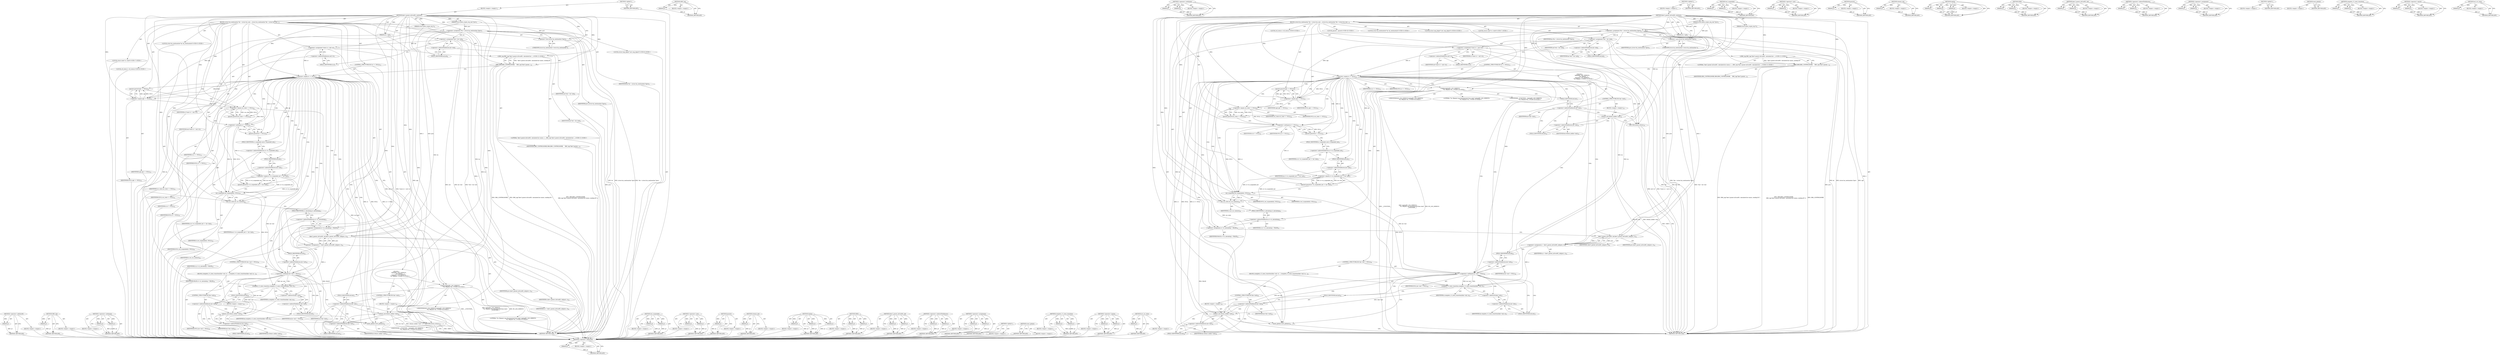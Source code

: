 digraph "set_cur_state" {
vulnerable_216 [label=<(METHOD,&lt;operator&gt;.addressOf)>];
vulnerable_217 [label=<(PARAM,p1)>];
vulnerable_218 [label=<(BLOCK,&lt;empty&gt;,&lt;empty&gt;)>];
vulnerable_219 [label=<(METHOD_RETURN,ANY)>];
vulnerable_169 [label=<(METHOD,DBG_log)>];
vulnerable_170 [label=<(PARAM,p1)>];
vulnerable_171 [label=<(BLOCK,&lt;empty&gt;,&lt;empty&gt;)>];
vulnerable_172 [label=<(METHOD_RETURN,ANY)>];
vulnerable_192 [label=<(METHOD,&lt;operator&gt;.notEquals)>];
vulnerable_193 [label=<(PARAM,p1)>];
vulnerable_194 [label=<(PARAM,p2)>];
vulnerable_195 [label=<(BLOCK,&lt;empty&gt;,&lt;empty&gt;)>];
vulnerable_196 [label=<(METHOD_RETURN,ANY)>];
vulnerable_6 [label=<(METHOD,&lt;global&gt;)<SUB>1</SUB>>];
vulnerable_7 [label=<(BLOCK,&lt;empty&gt;,&lt;empty&gt;)<SUB>1</SUB>>];
vulnerable_8 [label=<(METHOD,ikev2_parent_inI1outR1_continue)<SUB>1</SUB>>];
vulnerable_9 [label=<(PARAM,struct pluto_crypto_req_cont *pcrc)<SUB>1</SUB>>];
vulnerable_10 [label=<(PARAM,struct pluto_crypto_req *r)<SUB>2</SUB>>];
vulnerable_11 [label=<(PARAM,err_t ugh)<SUB>3</SUB>>];
vulnerable_12 [label=<(BLOCK,{
	struct ke_continuation *ke = (struct ke_cont...,{
	struct ke_continuation *ke = (struct ke_cont...)<SUB>4</SUB>>];
vulnerable_13 [label="<(LOCAL,struct ke_continuation* ke: ke_continuation*)<SUB>5</SUB>>"];
vulnerable_14 [label=<(&lt;operator&gt;.assignment,*ke = (struct ke_continuation *)pcrc)<SUB>5</SUB>>];
vulnerable_15 [label=<(IDENTIFIER,ke,*ke = (struct ke_continuation *)pcrc)<SUB>5</SUB>>];
vulnerable_16 [label=<(&lt;operator&gt;.cast,(struct ke_continuation *)pcrc)<SUB>5</SUB>>];
vulnerable_17 [label=<(UNKNOWN,struct ke_continuation *,struct ke_continuation *)<SUB>5</SUB>>];
vulnerable_18 [label=<(IDENTIFIER,pcrc,(struct ke_continuation *)pcrc)<SUB>5</SUB>>];
vulnerable_19 [label="<(LOCAL,struct msg_digest* md: msg_digest*)<SUB>6</SUB>>"];
vulnerable_20 [label=<(&lt;operator&gt;.assignment,*md = ke-&gt;md)<SUB>6</SUB>>];
vulnerable_21 [label=<(IDENTIFIER,md,*md = ke-&gt;md)<SUB>6</SUB>>];
vulnerable_22 [label=<(&lt;operator&gt;.indirectFieldAccess,ke-&gt;md)<SUB>6</SUB>>];
vulnerable_23 [label=<(IDENTIFIER,ke,*md = ke-&gt;md)<SUB>6</SUB>>];
vulnerable_24 [label=<(FIELD_IDENTIFIER,md,md)<SUB>6</SUB>>];
vulnerable_25 [label="<(LOCAL,struct state* st: state*)<SUB>7</SUB>>"];
vulnerable_26 [label=<(&lt;operator&gt;.assignment,*const st = md-&gt;st)<SUB>7</SUB>>];
vulnerable_27 [label=<(IDENTIFIER,st,*const st = md-&gt;st)<SUB>7</SUB>>];
vulnerable_28 [label=<(&lt;operator&gt;.indirectFieldAccess,md-&gt;st)<SUB>7</SUB>>];
vulnerable_29 [label=<(IDENTIFIER,md,*const st = md-&gt;st)<SUB>7</SUB>>];
vulnerable_30 [label=<(FIELD_IDENTIFIER,st,st)<SUB>7</SUB>>];
vulnerable_31 [label="<(LOCAL,stf_status e: stf_status)<SUB>8</SUB>>"];
vulnerable_32 [label=<(DBG,DBG(DBG_CONTROLMORE,
	    DBG_log(&quot;ikev2 parent...)<SUB>10</SUB>>];
vulnerable_33 [label=<(IDENTIFIER,DBG_CONTROLMORE,DBG(DBG_CONTROLMORE,
	    DBG_log(&quot;ikev2 parent...)<SUB>10</SUB>>];
vulnerable_34 [label="<(DBG_log,DBG_log(&quot;ikev2 parent inI1outR1: calculated ke+...)<SUB>11</SUB>>"];
vulnerable_35 [label="<(LITERAL,&quot;ikev2 parent inI1outR1: calculated ke+nonce, s...,DBG_log(&quot;ikev2 parent inI1outR1: calculated ke+...)<SUB>11</SUB>>"];
vulnerable_36 [label=<(CONTROL_STRUCTURE,IF,if (st == NULL))<SUB>13</SUB>>];
vulnerable_37 [label=<(&lt;operator&gt;.equals,st == NULL)<SUB>13</SUB>>];
vulnerable_38 [label=<(IDENTIFIER,st,st == NULL)<SUB>13</SUB>>];
vulnerable_39 [label=<(IDENTIFIER,NULL,st == NULL)<SUB>13</SUB>>];
vulnerable_40 [label="<(BLOCK,{
		loglog(RC_LOG_SERIOUS,
		       &quot;%s: Reques...,{
		loglog(RC_LOG_SERIOUS,
		       &quot;%s: Reques...)<SUB>13</SUB>>"];
vulnerable_41 [label="<(loglog,loglog(RC_LOG_SERIOUS,
		       &quot;%s: Request wa...)<SUB>14</SUB>>"];
vulnerable_42 [label="<(IDENTIFIER,RC_LOG_SERIOUS,loglog(RC_LOG_SERIOUS,
		       &quot;%s: Request wa...)<SUB>14</SUB>>"];
vulnerable_43 [label="<(LITERAL,&quot;%s: Request was disconnected from state&quot;,loglog(RC_LOG_SERIOUS,
		       &quot;%s: Request wa...)<SUB>15</SUB>>"];
vulnerable_44 [label="<(IDENTIFIER,__FUNCTION__,loglog(RC_LOG_SERIOUS,
		       &quot;%s: Request wa...)<SUB>16</SUB>>"];
vulnerable_45 [label=<(CONTROL_STRUCTURE,IF,if (ke-&gt;md))<SUB>17</SUB>>];
vulnerable_46 [label=<(&lt;operator&gt;.indirectFieldAccess,ke-&gt;md)<SUB>17</SUB>>];
vulnerable_47 [label=<(IDENTIFIER,ke,if (ke-&gt;md))<SUB>17</SUB>>];
vulnerable_48 [label=<(FIELD_IDENTIFIER,md,md)<SUB>17</SUB>>];
vulnerable_49 [label=<(BLOCK,&lt;empty&gt;,&lt;empty&gt;)<SUB>18</SUB>>];
vulnerable_50 [label=<(release_md,release_md(ke-&gt;md))<SUB>18</SUB>>];
vulnerable_51 [label=<(&lt;operator&gt;.indirectFieldAccess,ke-&gt;md)<SUB>18</SUB>>];
vulnerable_52 [label=<(IDENTIFIER,ke,release_md(ke-&gt;md))<SUB>18</SUB>>];
vulnerable_53 [label=<(FIELD_IDENTIFIER,md,md)<SUB>18</SUB>>];
vulnerable_54 [label=<(RETURN,return;,return;)<SUB>19</SUB>>];
vulnerable_55 [label=<(passert,passert(ugh == NULL))<SUB>23</SUB>>];
vulnerable_56 [label=<(&lt;operator&gt;.equals,ugh == NULL)<SUB>23</SUB>>];
vulnerable_57 [label=<(IDENTIFIER,ugh,ugh == NULL)<SUB>23</SUB>>];
vulnerable_58 [label=<(IDENTIFIER,NULL,ugh == NULL)<SUB>23</SUB>>];
vulnerable_59 [label=<(passert,passert(cur_state == NULL))<SUB>24</SUB>>];
vulnerable_60 [label=<(&lt;operator&gt;.equals,cur_state == NULL)<SUB>24</SUB>>];
vulnerable_61 [label=<(IDENTIFIER,cur_state,cur_state == NULL)<SUB>24</SUB>>];
vulnerable_62 [label=<(IDENTIFIER,NULL,cur_state == NULL)<SUB>24</SUB>>];
vulnerable_63 [label=<(passert,passert(st != NULL))<SUB>25</SUB>>];
vulnerable_64 [label=<(&lt;operator&gt;.notEquals,st != NULL)<SUB>25</SUB>>];
vulnerable_65 [label=<(IDENTIFIER,st,st != NULL)<SUB>25</SUB>>];
vulnerable_66 [label=<(IDENTIFIER,NULL,st != NULL)<SUB>25</SUB>>];
vulnerable_67 [label=<(passert,passert(st-&gt;st_suspended_md == ke-&gt;md))<SUB>27</SUB>>];
vulnerable_68 [label=<(&lt;operator&gt;.equals,st-&gt;st_suspended_md == ke-&gt;md)<SUB>27</SUB>>];
vulnerable_69 [label=<(&lt;operator&gt;.indirectFieldAccess,st-&gt;st_suspended_md)<SUB>27</SUB>>];
vulnerable_70 [label=<(IDENTIFIER,st,st-&gt;st_suspended_md == ke-&gt;md)<SUB>27</SUB>>];
vulnerable_71 [label=<(FIELD_IDENTIFIER,st_suspended_md,st_suspended_md)<SUB>27</SUB>>];
vulnerable_72 [label=<(&lt;operator&gt;.indirectFieldAccess,ke-&gt;md)<SUB>27</SUB>>];
vulnerable_73 [label=<(IDENTIFIER,ke,st-&gt;st_suspended_md == ke-&gt;md)<SUB>27</SUB>>];
vulnerable_74 [label=<(FIELD_IDENTIFIER,md,md)<SUB>27</SUB>>];
vulnerable_75 [label=<(set_suspended,set_suspended(st, NULL))<SUB>28</SUB>>];
vulnerable_76 [label=<(IDENTIFIER,st,set_suspended(st, NULL))<SUB>28</SUB>>];
vulnerable_77 [label=<(IDENTIFIER,NULL,set_suspended(st, NULL))<SUB>28</SUB>>];
vulnerable_78 [label=<(set_cur_state,set_cur_state(st))<SUB>30</SUB>>];
vulnerable_79 [label=<(IDENTIFIER,st,set_cur_state(st))<SUB>30</SUB>>];
vulnerable_80 [label=<(&lt;operator&gt;.assignment,st-&gt;st_calculating = FALSE)<SUB>32</SUB>>];
vulnerable_81 [label=<(&lt;operator&gt;.indirectFieldAccess,st-&gt;st_calculating)<SUB>32</SUB>>];
vulnerable_82 [label=<(IDENTIFIER,st,st-&gt;st_calculating = FALSE)<SUB>32</SUB>>];
vulnerable_83 [label=<(FIELD_IDENTIFIER,st_calculating,st_calculating)<SUB>32</SUB>>];
vulnerable_84 [label=<(IDENTIFIER,FALSE,st-&gt;st_calculating = FALSE)<SUB>32</SUB>>];
vulnerable_85 [label=<(&lt;operator&gt;.assignment,e = ikev2_parent_inI1outR1_tail(pcrc, r))<SUB>34</SUB>>];
vulnerable_86 [label=<(IDENTIFIER,e,e = ikev2_parent_inI1outR1_tail(pcrc, r))<SUB>34</SUB>>];
vulnerable_87 [label=<(ikev2_parent_inI1outR1_tail,ikev2_parent_inI1outR1_tail(pcrc, r))<SUB>34</SUB>>];
vulnerable_88 [label=<(IDENTIFIER,pcrc,ikev2_parent_inI1outR1_tail(pcrc, r))<SUB>34</SUB>>];
vulnerable_89 [label=<(IDENTIFIER,r,ikev2_parent_inI1outR1_tail(pcrc, r))<SUB>34</SUB>>];
vulnerable_90 [label=<(CONTROL_STRUCTURE,IF,if (ke-&gt;md != NULL))<SUB>36</SUB>>];
vulnerable_91 [label=<(&lt;operator&gt;.notEquals,ke-&gt;md != NULL)<SUB>36</SUB>>];
vulnerable_92 [label=<(&lt;operator&gt;.indirectFieldAccess,ke-&gt;md)<SUB>36</SUB>>];
vulnerable_93 [label=<(IDENTIFIER,ke,ke-&gt;md != NULL)<SUB>36</SUB>>];
vulnerable_94 [label=<(FIELD_IDENTIFIER,md,md)<SUB>36</SUB>>];
vulnerable_95 [label=<(IDENTIFIER,NULL,ke-&gt;md != NULL)<SUB>36</SUB>>];
vulnerable_96 [label=<(BLOCK,{
		complete_v2_state_transition(&amp;ke-&gt;md, e);
	...,{
		complete_v2_state_transition(&amp;ke-&gt;md, e);
	...)<SUB>36</SUB>>];
vulnerable_97 [label=<(complete_v2_state_transition,complete_v2_state_transition(&amp;ke-&gt;md, e))<SUB>37</SUB>>];
vulnerable_98 [label=<(&lt;operator&gt;.addressOf,&amp;ke-&gt;md)<SUB>37</SUB>>];
vulnerable_99 [label=<(&lt;operator&gt;.indirectFieldAccess,ke-&gt;md)<SUB>37</SUB>>];
vulnerable_100 [label=<(IDENTIFIER,ke,complete_v2_state_transition(&amp;ke-&gt;md, e))<SUB>37</SUB>>];
vulnerable_101 [label=<(FIELD_IDENTIFIER,md,md)<SUB>37</SUB>>];
vulnerable_102 [label=<(IDENTIFIER,e,complete_v2_state_transition(&amp;ke-&gt;md, e))<SUB>37</SUB>>];
vulnerable_103 [label=<(CONTROL_STRUCTURE,IF,if (ke-&gt;md))<SUB>38</SUB>>];
vulnerable_104 [label=<(&lt;operator&gt;.indirectFieldAccess,ke-&gt;md)<SUB>38</SUB>>];
vulnerable_105 [label=<(IDENTIFIER,ke,if (ke-&gt;md))<SUB>38</SUB>>];
vulnerable_106 [label=<(FIELD_IDENTIFIER,md,md)<SUB>38</SUB>>];
vulnerable_107 [label=<(BLOCK,&lt;empty&gt;,&lt;empty&gt;)<SUB>39</SUB>>];
vulnerable_108 [label=<(release_md,release_md(ke-&gt;md))<SUB>39</SUB>>];
vulnerable_109 [label=<(&lt;operator&gt;.indirectFieldAccess,ke-&gt;md)<SUB>39</SUB>>];
vulnerable_110 [label=<(IDENTIFIER,ke,release_md(ke-&gt;md))<SUB>39</SUB>>];
vulnerable_111 [label=<(FIELD_IDENTIFIER,md,md)<SUB>39</SUB>>];
vulnerable_112 [label=<(reset_globals,reset_globals())<SUB>41</SUB>>];
vulnerable_113 [label="<(LOCAL,passert : passert)<SUB>42</SUB>>"];
vulnerable_114 [label=<(METHOD_RETURN,void)<SUB>1</SUB>>];
vulnerable_116 [label=<(METHOD_RETURN,ANY)<SUB>1</SUB>>];
vulnerable_197 [label=<(METHOD,set_suspended)>];
vulnerable_198 [label=<(PARAM,p1)>];
vulnerable_199 [label=<(PARAM,p2)>];
vulnerable_200 [label=<(BLOCK,&lt;empty&gt;,&lt;empty&gt;)>];
vulnerable_201 [label=<(METHOD_RETURN,ANY)>];
vulnerable_154 [label=<(METHOD,&lt;operator&gt;.cast)>];
vulnerable_155 [label=<(PARAM,p1)>];
vulnerable_156 [label=<(PARAM,p2)>];
vulnerable_157 [label=<(BLOCK,&lt;empty&gt;,&lt;empty&gt;)>];
vulnerable_158 [label=<(METHOD_RETURN,ANY)>];
vulnerable_188 [label=<(METHOD,passert)>];
vulnerable_189 [label=<(PARAM,p1)>];
vulnerable_190 [label=<(BLOCK,&lt;empty&gt;,&lt;empty&gt;)>];
vulnerable_191 [label=<(METHOD_RETURN,ANY)>];
vulnerable_184 [label=<(METHOD,release_md)>];
vulnerable_185 [label=<(PARAM,p1)>];
vulnerable_186 [label=<(BLOCK,&lt;empty&gt;,&lt;empty&gt;)>];
vulnerable_187 [label=<(METHOD_RETURN,ANY)>];
vulnerable_178 [label=<(METHOD,loglog)>];
vulnerable_179 [label=<(PARAM,p1)>];
vulnerable_180 [label=<(PARAM,p2)>];
vulnerable_181 [label=<(PARAM,p3)>];
vulnerable_182 [label=<(BLOCK,&lt;empty&gt;,&lt;empty&gt;)>];
vulnerable_183 [label=<(METHOD_RETURN,ANY)>];
vulnerable_164 [label=<(METHOD,DBG)>];
vulnerable_165 [label=<(PARAM,p1)>];
vulnerable_166 [label=<(PARAM,p2)>];
vulnerable_167 [label=<(BLOCK,&lt;empty&gt;,&lt;empty&gt;)>];
vulnerable_168 [label=<(METHOD_RETURN,ANY)>];
vulnerable_206 [label=<(METHOD,ikev2_parent_inI1outR1_tail)>];
vulnerable_207 [label=<(PARAM,p1)>];
vulnerable_208 [label=<(PARAM,p2)>];
vulnerable_209 [label=<(BLOCK,&lt;empty&gt;,&lt;empty&gt;)>];
vulnerable_210 [label=<(METHOD_RETURN,ANY)>];
vulnerable_159 [label=<(METHOD,&lt;operator&gt;.indirectFieldAccess)>];
vulnerable_160 [label=<(PARAM,p1)>];
vulnerable_161 [label=<(PARAM,p2)>];
vulnerable_162 [label=<(BLOCK,&lt;empty&gt;,&lt;empty&gt;)>];
vulnerable_163 [label=<(METHOD_RETURN,ANY)>];
vulnerable_149 [label=<(METHOD,&lt;operator&gt;.assignment)>];
vulnerable_150 [label=<(PARAM,p1)>];
vulnerable_151 [label=<(PARAM,p2)>];
vulnerable_152 [label=<(BLOCK,&lt;empty&gt;,&lt;empty&gt;)>];
vulnerable_153 [label=<(METHOD_RETURN,ANY)>];
vulnerable_143 [label=<(METHOD,&lt;global&gt;)<SUB>1</SUB>>];
vulnerable_144 [label=<(BLOCK,&lt;empty&gt;,&lt;empty&gt;)>];
vulnerable_145 [label=<(METHOD_RETURN,ANY)>];
vulnerable_220 [label=<(METHOD,reset_globals)>];
vulnerable_221 [label=<(BLOCK,&lt;empty&gt;,&lt;empty&gt;)>];
vulnerable_222 [label=<(METHOD_RETURN,ANY)>];
vulnerable_211 [label=<(METHOD,complete_v2_state_transition)>];
vulnerable_212 [label=<(PARAM,p1)>];
vulnerable_213 [label=<(PARAM,p2)>];
vulnerable_214 [label=<(BLOCK,&lt;empty&gt;,&lt;empty&gt;)>];
vulnerable_215 [label=<(METHOD_RETURN,ANY)>];
vulnerable_173 [label=<(METHOD,&lt;operator&gt;.equals)>];
vulnerable_174 [label=<(PARAM,p1)>];
vulnerable_175 [label=<(PARAM,p2)>];
vulnerable_176 [label=<(BLOCK,&lt;empty&gt;,&lt;empty&gt;)>];
vulnerable_177 [label=<(METHOD_RETURN,ANY)>];
vulnerable_202 [label=<(METHOD,set_cur_state)>];
vulnerable_203 [label=<(PARAM,p1)>];
vulnerable_204 [label=<(BLOCK,&lt;empty&gt;,&lt;empty&gt;)>];
vulnerable_205 [label=<(METHOD_RETURN,ANY)>];
fixed_213 [label=<(METHOD,&lt;operator&gt;.addressOf)>];
fixed_214 [label=<(PARAM,p1)>];
fixed_215 [label=<(BLOCK,&lt;empty&gt;,&lt;empty&gt;)>];
fixed_216 [label=<(METHOD_RETURN,ANY)>];
fixed_166 [label=<(METHOD,DBG_log)>];
fixed_167 [label=<(PARAM,p1)>];
fixed_168 [label=<(BLOCK,&lt;empty&gt;,&lt;empty&gt;)>];
fixed_169 [label=<(METHOD_RETURN,ANY)>];
fixed_189 [label=<(METHOD,&lt;operator&gt;.notEquals)>];
fixed_190 [label=<(PARAM,p1)>];
fixed_191 [label=<(PARAM,p2)>];
fixed_192 [label=<(BLOCK,&lt;empty&gt;,&lt;empty&gt;)>];
fixed_193 [label=<(METHOD_RETURN,ANY)>];
fixed_6 [label=<(METHOD,&lt;global&gt;)<SUB>1</SUB>>];
fixed_7 [label=<(BLOCK,&lt;empty&gt;,&lt;empty&gt;)<SUB>1</SUB>>];
fixed_8 [label=<(METHOD,ikev2_parent_inI1outR1_continue)<SUB>1</SUB>>];
fixed_9 [label=<(PARAM,struct pluto_crypto_req_cont *pcrc)<SUB>1</SUB>>];
fixed_10 [label=<(PARAM,struct pluto_crypto_req *r)<SUB>2</SUB>>];
fixed_11 [label=<(PARAM,err_t ugh)<SUB>3</SUB>>];
fixed_12 [label=<(BLOCK,{
	struct ke_continuation *ke = (struct ke_cont...,{
	struct ke_continuation *ke = (struct ke_cont...)<SUB>4</SUB>>];
fixed_13 [label="<(LOCAL,struct ke_continuation* ke: ke_continuation*)<SUB>5</SUB>>"];
fixed_14 [label=<(&lt;operator&gt;.assignment,*ke = (struct ke_continuation *)pcrc)<SUB>5</SUB>>];
fixed_15 [label=<(IDENTIFIER,ke,*ke = (struct ke_continuation *)pcrc)<SUB>5</SUB>>];
fixed_16 [label=<(&lt;operator&gt;.cast,(struct ke_continuation *)pcrc)<SUB>5</SUB>>];
fixed_17 [label=<(UNKNOWN,struct ke_continuation *,struct ke_continuation *)<SUB>5</SUB>>];
fixed_18 [label=<(IDENTIFIER,pcrc,(struct ke_continuation *)pcrc)<SUB>5</SUB>>];
fixed_19 [label="<(LOCAL,struct msg_digest* md: msg_digest*)<SUB>6</SUB>>"];
fixed_20 [label=<(&lt;operator&gt;.assignment,*md = ke-&gt;md)<SUB>6</SUB>>];
fixed_21 [label=<(IDENTIFIER,md,*md = ke-&gt;md)<SUB>6</SUB>>];
fixed_22 [label=<(&lt;operator&gt;.indirectFieldAccess,ke-&gt;md)<SUB>6</SUB>>];
fixed_23 [label=<(IDENTIFIER,ke,*md = ke-&gt;md)<SUB>6</SUB>>];
fixed_24 [label=<(FIELD_IDENTIFIER,md,md)<SUB>6</SUB>>];
fixed_25 [label="<(LOCAL,struct state* st: state*)<SUB>7</SUB>>"];
fixed_26 [label=<(&lt;operator&gt;.assignment,*const st = md-&gt;st)<SUB>7</SUB>>];
fixed_27 [label=<(IDENTIFIER,st,*const st = md-&gt;st)<SUB>7</SUB>>];
fixed_28 [label=<(&lt;operator&gt;.indirectFieldAccess,md-&gt;st)<SUB>7</SUB>>];
fixed_29 [label=<(IDENTIFIER,md,*const st = md-&gt;st)<SUB>7</SUB>>];
fixed_30 [label=<(FIELD_IDENTIFIER,st,st)<SUB>7</SUB>>];
fixed_31 [label="<(LOCAL,stf_status e: stf_status)<SUB>8</SUB>>"];
fixed_32 [label=<(DBG,DBG(DBG_CONTROLMORE,
	    DBG_log(&quot;ikev2 parent...)<SUB>10</SUB>>];
fixed_33 [label=<(IDENTIFIER,DBG_CONTROLMORE,DBG(DBG_CONTROLMORE,
	    DBG_log(&quot;ikev2 parent...)<SUB>10</SUB>>];
fixed_34 [label="<(DBG_log,DBG_log(&quot;ikev2 parent inI1outR1: calculated ke+...)<SUB>11</SUB>>"];
fixed_35 [label="<(LITERAL,&quot;ikev2 parent inI1outR1: calculated ke+nonce, s...,DBG_log(&quot;ikev2 parent inI1outR1: calculated ke+...)<SUB>11</SUB>>"];
fixed_36 [label=<(CONTROL_STRUCTURE,IF,if (st == NULL))<SUB>13</SUB>>];
fixed_37 [label=<(&lt;operator&gt;.equals,st == NULL)<SUB>13</SUB>>];
fixed_38 [label=<(IDENTIFIER,st,st == NULL)<SUB>13</SUB>>];
fixed_39 [label=<(IDENTIFIER,NULL,st == NULL)<SUB>13</SUB>>];
fixed_40 [label="<(BLOCK,{
		loglog(RC_LOG_SERIOUS,
		       &quot;%s: Reques...,{
		loglog(RC_LOG_SERIOUS,
		       &quot;%s: Reques...)<SUB>13</SUB>>"];
fixed_41 [label="<(loglog,loglog(RC_LOG_SERIOUS,
		       &quot;%s: Request wa...)<SUB>14</SUB>>"];
fixed_42 [label="<(IDENTIFIER,RC_LOG_SERIOUS,loglog(RC_LOG_SERIOUS,
		       &quot;%s: Request wa...)<SUB>14</SUB>>"];
fixed_43 [label="<(LITERAL,&quot;%s: Request was disconnected from state&quot;,loglog(RC_LOG_SERIOUS,
		       &quot;%s: Request wa...)<SUB>15</SUB>>"];
fixed_44 [label="<(IDENTIFIER,__FUNCTION__,loglog(RC_LOG_SERIOUS,
		       &quot;%s: Request wa...)<SUB>16</SUB>>"];
fixed_45 [label=<(CONTROL_STRUCTURE,IF,if (ke-&gt;md))<SUB>17</SUB>>];
fixed_46 [label=<(&lt;operator&gt;.indirectFieldAccess,ke-&gt;md)<SUB>17</SUB>>];
fixed_47 [label=<(IDENTIFIER,ke,if (ke-&gt;md))<SUB>17</SUB>>];
fixed_48 [label=<(FIELD_IDENTIFIER,md,md)<SUB>17</SUB>>];
fixed_49 [label=<(BLOCK,&lt;empty&gt;,&lt;empty&gt;)<SUB>18</SUB>>];
fixed_50 [label=<(release_md,release_md(ke-&gt;md))<SUB>18</SUB>>];
fixed_51 [label=<(&lt;operator&gt;.indirectFieldAccess,ke-&gt;md)<SUB>18</SUB>>];
fixed_52 [label=<(IDENTIFIER,ke,release_md(ke-&gt;md))<SUB>18</SUB>>];
fixed_53 [label=<(FIELD_IDENTIFIER,md,md)<SUB>18</SUB>>];
fixed_54 [label=<(RETURN,return;,return;)<SUB>19</SUB>>];
fixed_55 [label=<(passert,passert(ugh == NULL))<SUB>23</SUB>>];
fixed_56 [label=<(&lt;operator&gt;.equals,ugh == NULL)<SUB>23</SUB>>];
fixed_57 [label=<(IDENTIFIER,ugh,ugh == NULL)<SUB>23</SUB>>];
fixed_58 [label=<(IDENTIFIER,NULL,ugh == NULL)<SUB>23</SUB>>];
fixed_59 [label=<(passert,passert(cur_state == NULL))<SUB>24</SUB>>];
fixed_60 [label=<(&lt;operator&gt;.equals,cur_state == NULL)<SUB>24</SUB>>];
fixed_61 [label=<(IDENTIFIER,cur_state,cur_state == NULL)<SUB>24</SUB>>];
fixed_62 [label=<(IDENTIFIER,NULL,cur_state == NULL)<SUB>24</SUB>>];
fixed_63 [label=<(passert,passert(st != NULL))<SUB>25</SUB>>];
fixed_64 [label=<(&lt;operator&gt;.notEquals,st != NULL)<SUB>25</SUB>>];
fixed_65 [label=<(IDENTIFIER,st,st != NULL)<SUB>25</SUB>>];
fixed_66 [label=<(IDENTIFIER,NULL,st != NULL)<SUB>25</SUB>>];
fixed_67 [label=<(passert,passert(st-&gt;st_suspended_md == ke-&gt;md))<SUB>27</SUB>>];
fixed_68 [label=<(&lt;operator&gt;.equals,st-&gt;st_suspended_md == ke-&gt;md)<SUB>27</SUB>>];
fixed_69 [label=<(&lt;operator&gt;.indirectFieldAccess,st-&gt;st_suspended_md)<SUB>27</SUB>>];
fixed_70 [label=<(IDENTIFIER,st,st-&gt;st_suspended_md == ke-&gt;md)<SUB>27</SUB>>];
fixed_71 [label=<(FIELD_IDENTIFIER,st_suspended_md,st_suspended_md)<SUB>27</SUB>>];
fixed_72 [label=<(&lt;operator&gt;.indirectFieldAccess,ke-&gt;md)<SUB>27</SUB>>];
fixed_73 [label=<(IDENTIFIER,ke,st-&gt;st_suspended_md == ke-&gt;md)<SUB>27</SUB>>];
fixed_74 [label=<(FIELD_IDENTIFIER,md,md)<SUB>27</SUB>>];
fixed_75 [label=<(set_suspended,set_suspended(st, NULL))<SUB>28</SUB>>];
fixed_76 [label=<(IDENTIFIER,st,set_suspended(st, NULL))<SUB>28</SUB>>];
fixed_77 [label=<(IDENTIFIER,NULL,set_suspended(st, NULL))<SUB>28</SUB>>];
fixed_78 [label=<(set_cur_state,set_cur_state(st))<SUB>30</SUB>>];
fixed_79 [label=<(IDENTIFIER,st,set_cur_state(st))<SUB>30</SUB>>];
fixed_80 [label=<(&lt;operator&gt;.assignment,st-&gt;st_calculating = FALSE)<SUB>32</SUB>>];
fixed_81 [label=<(&lt;operator&gt;.indirectFieldAccess,st-&gt;st_calculating)<SUB>32</SUB>>];
fixed_82 [label=<(IDENTIFIER,st,st-&gt;st_calculating = FALSE)<SUB>32</SUB>>];
fixed_83 [label=<(FIELD_IDENTIFIER,st_calculating,st_calculating)<SUB>32</SUB>>];
fixed_84 [label=<(IDENTIFIER,FALSE,st-&gt;st_calculating = FALSE)<SUB>32</SUB>>];
fixed_85 [label=<(&lt;operator&gt;.assignment,e = ikev2_parent_inI1outR1_tail(pcrc, r))<SUB>34</SUB>>];
fixed_86 [label=<(IDENTIFIER,e,e = ikev2_parent_inI1outR1_tail(pcrc, r))<SUB>34</SUB>>];
fixed_87 [label=<(ikev2_parent_inI1outR1_tail,ikev2_parent_inI1outR1_tail(pcrc, r))<SUB>34</SUB>>];
fixed_88 [label=<(IDENTIFIER,pcrc,ikev2_parent_inI1outR1_tail(pcrc, r))<SUB>34</SUB>>];
fixed_89 [label=<(IDENTIFIER,r,ikev2_parent_inI1outR1_tail(pcrc, r))<SUB>34</SUB>>];
fixed_90 [label=<(CONTROL_STRUCTURE,IF,if (ke-&gt;md != NULL))<SUB>36</SUB>>];
fixed_91 [label=<(&lt;operator&gt;.notEquals,ke-&gt;md != NULL)<SUB>36</SUB>>];
fixed_92 [label=<(&lt;operator&gt;.indirectFieldAccess,ke-&gt;md)<SUB>36</SUB>>];
fixed_93 [label=<(IDENTIFIER,ke,ke-&gt;md != NULL)<SUB>36</SUB>>];
fixed_94 [label=<(FIELD_IDENTIFIER,md,md)<SUB>36</SUB>>];
fixed_95 [label=<(IDENTIFIER,NULL,ke-&gt;md != NULL)<SUB>36</SUB>>];
fixed_96 [label=<(BLOCK,{
		complete_v2_state_transition(&amp;ke-&gt;md, e);
	...,{
		complete_v2_state_transition(&amp;ke-&gt;md, e);
	...)<SUB>36</SUB>>];
fixed_97 [label=<(complete_v2_state_transition,complete_v2_state_transition(&amp;ke-&gt;md, e))<SUB>37</SUB>>];
fixed_98 [label=<(&lt;operator&gt;.addressOf,&amp;ke-&gt;md)<SUB>37</SUB>>];
fixed_99 [label=<(&lt;operator&gt;.indirectFieldAccess,ke-&gt;md)<SUB>37</SUB>>];
fixed_100 [label=<(IDENTIFIER,ke,complete_v2_state_transition(&amp;ke-&gt;md, e))<SUB>37</SUB>>];
fixed_101 [label=<(FIELD_IDENTIFIER,md,md)<SUB>37</SUB>>];
fixed_102 [label=<(IDENTIFIER,e,complete_v2_state_transition(&amp;ke-&gt;md, e))<SUB>37</SUB>>];
fixed_103 [label=<(CONTROL_STRUCTURE,IF,if (ke-&gt;md))<SUB>38</SUB>>];
fixed_104 [label=<(&lt;operator&gt;.indirectFieldAccess,ke-&gt;md)<SUB>38</SUB>>];
fixed_105 [label=<(IDENTIFIER,ke,if (ke-&gt;md))<SUB>38</SUB>>];
fixed_106 [label=<(FIELD_IDENTIFIER,md,md)<SUB>38</SUB>>];
fixed_107 [label=<(BLOCK,&lt;empty&gt;,&lt;empty&gt;)<SUB>39</SUB>>];
fixed_108 [label=<(release_md,release_md(ke-&gt;md))<SUB>39</SUB>>];
fixed_109 [label=<(&lt;operator&gt;.indirectFieldAccess,ke-&gt;md)<SUB>39</SUB>>];
fixed_110 [label=<(IDENTIFIER,ke,release_md(ke-&gt;md))<SUB>39</SUB>>];
fixed_111 [label=<(FIELD_IDENTIFIER,md,md)<SUB>39</SUB>>];
fixed_112 [label=<(reset_globals,reset_globals())<SUB>41</SUB>>];
fixed_113 [label=<(METHOD_RETURN,void)<SUB>1</SUB>>];
fixed_115 [label=<(METHOD_RETURN,ANY)<SUB>1</SUB>>];
fixed_194 [label=<(METHOD,set_suspended)>];
fixed_195 [label=<(PARAM,p1)>];
fixed_196 [label=<(PARAM,p2)>];
fixed_197 [label=<(BLOCK,&lt;empty&gt;,&lt;empty&gt;)>];
fixed_198 [label=<(METHOD_RETURN,ANY)>];
fixed_151 [label=<(METHOD,&lt;operator&gt;.cast)>];
fixed_152 [label=<(PARAM,p1)>];
fixed_153 [label=<(PARAM,p2)>];
fixed_154 [label=<(BLOCK,&lt;empty&gt;,&lt;empty&gt;)>];
fixed_155 [label=<(METHOD_RETURN,ANY)>];
fixed_185 [label=<(METHOD,passert)>];
fixed_186 [label=<(PARAM,p1)>];
fixed_187 [label=<(BLOCK,&lt;empty&gt;,&lt;empty&gt;)>];
fixed_188 [label=<(METHOD_RETURN,ANY)>];
fixed_181 [label=<(METHOD,release_md)>];
fixed_182 [label=<(PARAM,p1)>];
fixed_183 [label=<(BLOCK,&lt;empty&gt;,&lt;empty&gt;)>];
fixed_184 [label=<(METHOD_RETURN,ANY)>];
fixed_175 [label=<(METHOD,loglog)>];
fixed_176 [label=<(PARAM,p1)>];
fixed_177 [label=<(PARAM,p2)>];
fixed_178 [label=<(PARAM,p3)>];
fixed_179 [label=<(BLOCK,&lt;empty&gt;,&lt;empty&gt;)>];
fixed_180 [label=<(METHOD_RETURN,ANY)>];
fixed_161 [label=<(METHOD,DBG)>];
fixed_162 [label=<(PARAM,p1)>];
fixed_163 [label=<(PARAM,p2)>];
fixed_164 [label=<(BLOCK,&lt;empty&gt;,&lt;empty&gt;)>];
fixed_165 [label=<(METHOD_RETURN,ANY)>];
fixed_203 [label=<(METHOD,ikev2_parent_inI1outR1_tail)>];
fixed_204 [label=<(PARAM,p1)>];
fixed_205 [label=<(PARAM,p2)>];
fixed_206 [label=<(BLOCK,&lt;empty&gt;,&lt;empty&gt;)>];
fixed_207 [label=<(METHOD_RETURN,ANY)>];
fixed_156 [label=<(METHOD,&lt;operator&gt;.indirectFieldAccess)>];
fixed_157 [label=<(PARAM,p1)>];
fixed_158 [label=<(PARAM,p2)>];
fixed_159 [label=<(BLOCK,&lt;empty&gt;,&lt;empty&gt;)>];
fixed_160 [label=<(METHOD_RETURN,ANY)>];
fixed_146 [label=<(METHOD,&lt;operator&gt;.assignment)>];
fixed_147 [label=<(PARAM,p1)>];
fixed_148 [label=<(PARAM,p2)>];
fixed_149 [label=<(BLOCK,&lt;empty&gt;,&lt;empty&gt;)>];
fixed_150 [label=<(METHOD_RETURN,ANY)>];
fixed_140 [label=<(METHOD,&lt;global&gt;)<SUB>1</SUB>>];
fixed_141 [label=<(BLOCK,&lt;empty&gt;,&lt;empty&gt;)>];
fixed_142 [label=<(METHOD_RETURN,ANY)>];
fixed_217 [label=<(METHOD,reset_globals)>];
fixed_218 [label=<(BLOCK,&lt;empty&gt;,&lt;empty&gt;)>];
fixed_219 [label=<(METHOD_RETURN,ANY)>];
fixed_208 [label=<(METHOD,complete_v2_state_transition)>];
fixed_209 [label=<(PARAM,p1)>];
fixed_210 [label=<(PARAM,p2)>];
fixed_211 [label=<(BLOCK,&lt;empty&gt;,&lt;empty&gt;)>];
fixed_212 [label=<(METHOD_RETURN,ANY)>];
fixed_170 [label=<(METHOD,&lt;operator&gt;.equals)>];
fixed_171 [label=<(PARAM,p1)>];
fixed_172 [label=<(PARAM,p2)>];
fixed_173 [label=<(BLOCK,&lt;empty&gt;,&lt;empty&gt;)>];
fixed_174 [label=<(METHOD_RETURN,ANY)>];
fixed_199 [label=<(METHOD,set_cur_state)>];
fixed_200 [label=<(PARAM,p1)>];
fixed_201 [label=<(BLOCK,&lt;empty&gt;,&lt;empty&gt;)>];
fixed_202 [label=<(METHOD_RETURN,ANY)>];
vulnerable_216 -> vulnerable_217  [key=0, label="AST: "];
vulnerable_216 -> vulnerable_217  [key=1, label="DDG: "];
vulnerable_216 -> vulnerable_218  [key=0, label="AST: "];
vulnerable_216 -> vulnerable_219  [key=0, label="AST: "];
vulnerable_216 -> vulnerable_219  [key=1, label="CFG: "];
vulnerable_217 -> vulnerable_219  [key=0, label="DDG: p1"];
vulnerable_169 -> vulnerable_170  [key=0, label="AST: "];
vulnerable_169 -> vulnerable_170  [key=1, label="DDG: "];
vulnerable_169 -> vulnerable_171  [key=0, label="AST: "];
vulnerable_169 -> vulnerable_172  [key=0, label="AST: "];
vulnerable_169 -> vulnerable_172  [key=1, label="CFG: "];
vulnerable_170 -> vulnerable_172  [key=0, label="DDG: p1"];
vulnerable_192 -> vulnerable_193  [key=0, label="AST: "];
vulnerable_192 -> vulnerable_193  [key=1, label="DDG: "];
vulnerable_192 -> vulnerable_195  [key=0, label="AST: "];
vulnerable_192 -> vulnerable_194  [key=0, label="AST: "];
vulnerable_192 -> vulnerable_194  [key=1, label="DDG: "];
vulnerable_192 -> vulnerable_196  [key=0, label="AST: "];
vulnerable_192 -> vulnerable_196  [key=1, label="CFG: "];
vulnerable_193 -> vulnerable_196  [key=0, label="DDG: p1"];
vulnerable_194 -> vulnerable_196  [key=0, label="DDG: p2"];
vulnerable_6 -> vulnerable_7  [key=0, label="AST: "];
vulnerable_6 -> vulnerable_116  [key=0, label="AST: "];
vulnerable_6 -> vulnerable_116  [key=1, label="CFG: "];
vulnerable_7 -> vulnerable_8  [key=0, label="AST: "];
vulnerable_8 -> vulnerable_9  [key=0, label="AST: "];
vulnerable_8 -> vulnerable_9  [key=1, label="DDG: "];
vulnerable_8 -> vulnerable_10  [key=0, label="AST: "];
vulnerable_8 -> vulnerable_10  [key=1, label="DDG: "];
vulnerable_8 -> vulnerable_11  [key=0, label="AST: "];
vulnerable_8 -> vulnerable_11  [key=1, label="DDG: "];
vulnerable_8 -> vulnerable_12  [key=0, label="AST: "];
vulnerable_8 -> vulnerable_114  [key=0, label="AST: "];
vulnerable_8 -> vulnerable_17  [key=0, label="CFG: "];
vulnerable_8 -> vulnerable_14  [key=0, label="DDG: "];
vulnerable_8 -> vulnerable_80  [key=0, label="DDG: "];
vulnerable_8 -> vulnerable_112  [key=0, label="DDG: "];
vulnerable_8 -> vulnerable_32  [key=0, label="DDG: "];
vulnerable_8 -> vulnerable_75  [key=0, label="DDG: "];
vulnerable_8 -> vulnerable_78  [key=0, label="DDG: "];
vulnerable_8 -> vulnerable_16  [key=0, label="DDG: "];
vulnerable_8 -> vulnerable_34  [key=0, label="DDG: "];
vulnerable_8 -> vulnerable_37  [key=0, label="DDG: "];
vulnerable_8 -> vulnerable_54  [key=0, label="DDG: "];
vulnerable_8 -> vulnerable_56  [key=0, label="DDG: "];
vulnerable_8 -> vulnerable_60  [key=0, label="DDG: "];
vulnerable_8 -> vulnerable_64  [key=0, label="DDG: "];
vulnerable_8 -> vulnerable_87  [key=0, label="DDG: "];
vulnerable_8 -> vulnerable_91  [key=0, label="DDG: "];
vulnerable_8 -> vulnerable_41  [key=0, label="DDG: "];
vulnerable_8 -> vulnerable_97  [key=0, label="DDG: "];
vulnerable_9 -> vulnerable_14  [key=0, label="DDG: pcrc"];
vulnerable_9 -> vulnerable_16  [key=0, label="DDG: pcrc"];
vulnerable_9 -> vulnerable_87  [key=0, label="DDG: pcrc"];
vulnerable_10 -> vulnerable_114  [key=0, label="DDG: r"];
vulnerable_10 -> vulnerable_87  [key=0, label="DDG: r"];
vulnerable_11 -> vulnerable_114  [key=0, label="DDG: ugh"];
vulnerable_11 -> vulnerable_56  [key=0, label="DDG: ugh"];
vulnerable_12 -> vulnerable_13  [key=0, label="AST: "];
vulnerable_12 -> vulnerable_14  [key=0, label="AST: "];
vulnerable_12 -> vulnerable_19  [key=0, label="AST: "];
vulnerable_12 -> vulnerable_20  [key=0, label="AST: "];
vulnerable_12 -> vulnerable_25  [key=0, label="AST: "];
vulnerable_12 -> vulnerable_26  [key=0, label="AST: "];
vulnerable_12 -> vulnerable_31  [key=0, label="AST: "];
vulnerable_12 -> vulnerable_32  [key=0, label="AST: "];
vulnerable_12 -> vulnerable_36  [key=0, label="AST: "];
vulnerable_12 -> vulnerable_55  [key=0, label="AST: "];
vulnerable_12 -> vulnerable_59  [key=0, label="AST: "];
vulnerable_12 -> vulnerable_63  [key=0, label="AST: "];
vulnerable_12 -> vulnerable_67  [key=0, label="AST: "];
vulnerable_12 -> vulnerable_75  [key=0, label="AST: "];
vulnerable_12 -> vulnerable_78  [key=0, label="AST: "];
vulnerable_12 -> vulnerable_80  [key=0, label="AST: "];
vulnerable_12 -> vulnerable_85  [key=0, label="AST: "];
vulnerable_12 -> vulnerable_90  [key=0, label="AST: "];
vulnerable_12 -> vulnerable_112  [key=0, label="AST: "];
vulnerable_12 -> vulnerable_113  [key=0, label="AST: "];
vulnerable_14 -> vulnerable_15  [key=0, label="AST: "];
vulnerable_14 -> vulnerable_16  [key=0, label="AST: "];
vulnerable_14 -> vulnerable_24  [key=0, label="CFG: "];
vulnerable_14 -> vulnerable_114  [key=0, label="DDG: ke"];
vulnerable_14 -> vulnerable_114  [key=1, label="DDG: (struct ke_continuation *)pcrc"];
vulnerable_14 -> vulnerable_114  [key=2, label="DDG: *ke = (struct ke_continuation *)pcrc"];
vulnerable_14 -> vulnerable_20  [key=0, label="DDG: ke"];
vulnerable_14 -> vulnerable_68  [key=0, label="DDG: ke"];
vulnerable_14 -> vulnerable_91  [key=0, label="DDG: ke"];
vulnerable_14 -> vulnerable_97  [key=0, label="DDG: ke"];
vulnerable_14 -> vulnerable_50  [key=0, label="DDG: ke"];
vulnerable_14 -> vulnerable_108  [key=0, label="DDG: ke"];
vulnerable_16 -> vulnerable_17  [key=0, label="AST: "];
vulnerable_16 -> vulnerable_18  [key=0, label="AST: "];
vulnerable_16 -> vulnerable_14  [key=0, label="CFG: "];
vulnerable_16 -> vulnerable_114  [key=0, label="DDG: pcrc"];
vulnerable_17 -> vulnerable_16  [key=0, label="CFG: "];
vulnerable_20 -> vulnerable_21  [key=0, label="AST: "];
vulnerable_20 -> vulnerable_22  [key=0, label="AST: "];
vulnerable_20 -> vulnerable_30  [key=0, label="CFG: "];
vulnerable_20 -> vulnerable_114  [key=0, label="DDG: md"];
vulnerable_20 -> vulnerable_114  [key=1, label="DDG: ke-&gt;md"];
vulnerable_20 -> vulnerable_114  [key=2, label="DDG: *md = ke-&gt;md"];
vulnerable_20 -> vulnerable_26  [key=0, label="DDG: md"];
vulnerable_22 -> vulnerable_23  [key=0, label="AST: "];
vulnerable_22 -> vulnerable_24  [key=0, label="AST: "];
vulnerable_22 -> vulnerable_20  [key=0, label="CFG: "];
vulnerable_24 -> vulnerable_22  [key=0, label="CFG: "];
vulnerable_26 -> vulnerable_27  [key=0, label="AST: "];
vulnerable_26 -> vulnerable_28  [key=0, label="AST: "];
vulnerable_26 -> vulnerable_34  [key=0, label="CFG: "];
vulnerable_26 -> vulnerable_114  [key=0, label="DDG: md-&gt;st"];
vulnerable_26 -> vulnerable_114  [key=1, label="DDG: *const st = md-&gt;st"];
vulnerable_26 -> vulnerable_37  [key=0, label="DDG: st"];
vulnerable_28 -> vulnerable_29  [key=0, label="AST: "];
vulnerable_28 -> vulnerable_30  [key=0, label="AST: "];
vulnerable_28 -> vulnerable_26  [key=0, label="CFG: "];
vulnerable_30 -> vulnerable_28  [key=0, label="CFG: "];
vulnerable_32 -> vulnerable_33  [key=0, label="AST: "];
vulnerable_32 -> vulnerable_34  [key=0, label="AST: "];
vulnerable_32 -> vulnerable_37  [key=0, label="CFG: "];
vulnerable_32 -> vulnerable_114  [key=0, label="DDG: DBG_log(&quot;ikev2 parent inI1outR1: calculated ke+nonce, sending R1&quot;)"];
vulnerable_32 -> vulnerable_114  [key=1, label="DDG: DBG(DBG_CONTROLMORE,
	    DBG_log(&quot;ikev2 parent inI1outR1: calculated ke+nonce, sending R1&quot;))"];
vulnerable_32 -> vulnerable_114  [key=2, label="DDG: DBG_CONTROLMORE"];
vulnerable_34 -> vulnerable_35  [key=0, label="AST: "];
vulnerable_34 -> vulnerable_32  [key=0, label="CFG: "];
vulnerable_34 -> vulnerable_32  [key=1, label="DDG: &quot;ikev2 parent inI1outR1: calculated ke+nonce, sending R1&quot;"];
vulnerable_36 -> vulnerable_37  [key=0, label="AST: "];
vulnerable_36 -> vulnerable_40  [key=0, label="AST: "];
vulnerable_37 -> vulnerable_38  [key=0, label="AST: "];
vulnerable_37 -> vulnerable_39  [key=0, label="AST: "];
vulnerable_37 -> vulnerable_41  [key=0, label="CFG: "];
vulnerable_37 -> vulnerable_41  [key=1, label="CDG: "];
vulnerable_37 -> vulnerable_56  [key=0, label="CFG: "];
vulnerable_37 -> vulnerable_56  [key=1, label="DDG: NULL"];
vulnerable_37 -> vulnerable_56  [key=2, label="CDG: "];
vulnerable_37 -> vulnerable_114  [key=0, label="DDG: st"];
vulnerable_37 -> vulnerable_114  [key=1, label="DDG: NULL"];
vulnerable_37 -> vulnerable_114  [key=2, label="DDG: st == NULL"];
vulnerable_37 -> vulnerable_64  [key=0, label="DDG: st"];
vulnerable_37 -> vulnerable_64  [key=1, label="CDG: "];
vulnerable_37 -> vulnerable_94  [key=0, label="CDG: "];
vulnerable_37 -> vulnerable_48  [key=0, label="CDG: "];
vulnerable_37 -> vulnerable_68  [key=0, label="CDG: "];
vulnerable_37 -> vulnerable_60  [key=0, label="CDG: "];
vulnerable_37 -> vulnerable_75  [key=0, label="CDG: "];
vulnerable_37 -> vulnerable_46  [key=0, label="CDG: "];
vulnerable_37 -> vulnerable_81  [key=0, label="CDG: "];
vulnerable_37 -> vulnerable_85  [key=0, label="CDG: "];
vulnerable_37 -> vulnerable_72  [key=0, label="CDG: "];
vulnerable_37 -> vulnerable_69  [key=0, label="CDG: "];
vulnerable_37 -> vulnerable_67  [key=0, label="CDG: "];
vulnerable_37 -> vulnerable_74  [key=0, label="CDG: "];
vulnerable_37 -> vulnerable_92  [key=0, label="CDG: "];
vulnerable_37 -> vulnerable_59  [key=0, label="CDG: "];
vulnerable_37 -> vulnerable_87  [key=0, label="CDG: "];
vulnerable_37 -> vulnerable_91  [key=0, label="CDG: "];
vulnerable_37 -> vulnerable_112  [key=0, label="CDG: "];
vulnerable_37 -> vulnerable_54  [key=0, label="CDG: "];
vulnerable_37 -> vulnerable_80  [key=0, label="CDG: "];
vulnerable_37 -> vulnerable_83  [key=0, label="CDG: "];
vulnerable_37 -> vulnerable_71  [key=0, label="CDG: "];
vulnerable_37 -> vulnerable_63  [key=0, label="CDG: "];
vulnerable_37 -> vulnerable_55  [key=0, label="CDG: "];
vulnerable_37 -> vulnerable_78  [key=0, label="CDG: "];
vulnerable_40 -> vulnerable_41  [key=0, label="AST: "];
vulnerable_40 -> vulnerable_45  [key=0, label="AST: "];
vulnerable_40 -> vulnerable_54  [key=0, label="AST: "];
vulnerable_41 -> vulnerable_42  [key=0, label="AST: "];
vulnerable_41 -> vulnerable_43  [key=0, label="AST: "];
vulnerable_41 -> vulnerable_44  [key=0, label="AST: "];
vulnerable_41 -> vulnerable_48  [key=0, label="CFG: "];
vulnerable_41 -> vulnerable_114  [key=0, label="DDG: __FUNCTION__"];
vulnerable_41 -> vulnerable_114  [key=1, label="DDG: loglog(RC_LOG_SERIOUS,
		       &quot;%s: Request was disconnected from state&quot;,
		       __FUNCTION__)"];
vulnerable_41 -> vulnerable_114  [key=2, label="DDG: RC_LOG_SERIOUS"];
vulnerable_45 -> vulnerable_46  [key=0, label="AST: "];
vulnerable_45 -> vulnerable_49  [key=0, label="AST: "];
vulnerable_46 -> vulnerable_47  [key=0, label="AST: "];
vulnerable_46 -> vulnerable_48  [key=0, label="AST: "];
vulnerable_46 -> vulnerable_54  [key=0, label="CFG: "];
vulnerable_46 -> vulnerable_53  [key=0, label="CFG: "];
vulnerable_46 -> vulnerable_53  [key=1, label="CDG: "];
vulnerable_46 -> vulnerable_51  [key=0, label="CDG: "];
vulnerable_46 -> vulnerable_50  [key=0, label="CDG: "];
vulnerable_48 -> vulnerable_46  [key=0, label="CFG: "];
vulnerable_49 -> vulnerable_50  [key=0, label="AST: "];
vulnerable_50 -> vulnerable_51  [key=0, label="AST: "];
vulnerable_50 -> vulnerable_54  [key=0, label="CFG: "];
vulnerable_50 -> vulnerable_114  [key=0, label="DDG: ke-&gt;md"];
vulnerable_50 -> vulnerable_114  [key=1, label="DDG: release_md(ke-&gt;md)"];
vulnerable_51 -> vulnerable_52  [key=0, label="AST: "];
vulnerable_51 -> vulnerable_53  [key=0, label="AST: "];
vulnerable_51 -> vulnerable_50  [key=0, label="CFG: "];
vulnerable_53 -> vulnerable_51  [key=0, label="CFG: "];
vulnerable_54 -> vulnerable_114  [key=0, label="CFG: "];
vulnerable_54 -> vulnerable_114  [key=1, label="DDG: &lt;RET&gt;"];
vulnerable_55 -> vulnerable_56  [key=0, label="AST: "];
vulnerable_55 -> vulnerable_60  [key=0, label="CFG: "];
vulnerable_56 -> vulnerable_57  [key=0, label="AST: "];
vulnerable_56 -> vulnerable_58  [key=0, label="AST: "];
vulnerable_56 -> vulnerable_55  [key=0, label="CFG: "];
vulnerable_56 -> vulnerable_55  [key=1, label="DDG: ugh"];
vulnerable_56 -> vulnerable_55  [key=2, label="DDG: NULL"];
vulnerable_56 -> vulnerable_60  [key=0, label="DDG: NULL"];
vulnerable_59 -> vulnerable_60  [key=0, label="AST: "];
vulnerable_59 -> vulnerable_64  [key=0, label="CFG: "];
vulnerable_60 -> vulnerable_61  [key=0, label="AST: "];
vulnerable_60 -> vulnerable_62  [key=0, label="AST: "];
vulnerable_60 -> vulnerable_59  [key=0, label="CFG: "];
vulnerable_60 -> vulnerable_59  [key=1, label="DDG: cur_state"];
vulnerable_60 -> vulnerable_59  [key=2, label="DDG: NULL"];
vulnerable_60 -> vulnerable_114  [key=0, label="DDG: cur_state"];
vulnerable_60 -> vulnerable_64  [key=0, label="DDG: NULL"];
vulnerable_63 -> vulnerable_64  [key=0, label="AST: "];
vulnerable_63 -> vulnerable_71  [key=0, label="CFG: "];
vulnerable_64 -> vulnerable_65  [key=0, label="AST: "];
vulnerable_64 -> vulnerable_66  [key=0, label="AST: "];
vulnerable_64 -> vulnerable_63  [key=0, label="CFG: "];
vulnerable_64 -> vulnerable_63  [key=1, label="DDG: st"];
vulnerable_64 -> vulnerable_63  [key=2, label="DDG: NULL"];
vulnerable_64 -> vulnerable_75  [key=0, label="DDG: st"];
vulnerable_64 -> vulnerable_75  [key=1, label="DDG: NULL"];
vulnerable_64 -> vulnerable_68  [key=0, label="DDG: st"];
vulnerable_67 -> vulnerable_68  [key=0, label="AST: "];
vulnerable_67 -> vulnerable_75  [key=0, label="CFG: "];
vulnerable_68 -> vulnerable_69  [key=0, label="AST: "];
vulnerable_68 -> vulnerable_72  [key=0, label="AST: "];
vulnerable_68 -> vulnerable_67  [key=0, label="CFG: "];
vulnerable_68 -> vulnerable_67  [key=1, label="DDG: st-&gt;st_suspended_md"];
vulnerable_68 -> vulnerable_67  [key=2, label="DDG: ke-&gt;md"];
vulnerable_68 -> vulnerable_75  [key=0, label="DDG: st-&gt;st_suspended_md"];
vulnerable_68 -> vulnerable_78  [key=0, label="DDG: st-&gt;st_suspended_md"];
vulnerable_68 -> vulnerable_91  [key=0, label="DDG: ke-&gt;md"];
vulnerable_69 -> vulnerable_70  [key=0, label="AST: "];
vulnerable_69 -> vulnerable_71  [key=0, label="AST: "];
vulnerable_69 -> vulnerable_74  [key=0, label="CFG: "];
vulnerable_71 -> vulnerable_69  [key=0, label="CFG: "];
vulnerable_72 -> vulnerable_73  [key=0, label="AST: "];
vulnerable_72 -> vulnerable_74  [key=0, label="AST: "];
vulnerable_72 -> vulnerable_68  [key=0, label="CFG: "];
vulnerable_74 -> vulnerable_72  [key=0, label="CFG: "];
vulnerable_75 -> vulnerable_76  [key=0, label="AST: "];
vulnerable_75 -> vulnerable_77  [key=0, label="AST: "];
vulnerable_75 -> vulnerable_78  [key=0, label="CFG: "];
vulnerable_75 -> vulnerable_78  [key=1, label="DDG: st"];
vulnerable_75 -> vulnerable_91  [key=0, label="DDG: NULL"];
vulnerable_78 -> vulnerable_79  [key=0, label="AST: "];
vulnerable_78 -> vulnerable_83  [key=0, label="CFG: "];
vulnerable_80 -> vulnerable_81  [key=0, label="AST: "];
vulnerable_80 -> vulnerable_84  [key=0, label="AST: "];
vulnerable_80 -> vulnerable_87  [key=0, label="CFG: "];
vulnerable_80 -> vulnerable_114  [key=0, label="DDG: FALSE"];
vulnerable_81 -> vulnerable_82  [key=0, label="AST: "];
vulnerable_81 -> vulnerable_83  [key=0, label="AST: "];
vulnerable_81 -> vulnerable_80  [key=0, label="CFG: "];
vulnerable_83 -> vulnerable_81  [key=0, label="CFG: "];
vulnerable_85 -> vulnerable_86  [key=0, label="AST: "];
vulnerable_85 -> vulnerable_87  [key=0, label="AST: "];
vulnerable_85 -> vulnerable_94  [key=0, label="CFG: "];
vulnerable_85 -> vulnerable_97  [key=0, label="DDG: e"];
vulnerable_87 -> vulnerable_88  [key=0, label="AST: "];
vulnerable_87 -> vulnerable_89  [key=0, label="AST: "];
vulnerable_87 -> vulnerable_85  [key=0, label="CFG: "];
vulnerable_87 -> vulnerable_85  [key=1, label="DDG: pcrc"];
vulnerable_87 -> vulnerable_85  [key=2, label="DDG: r"];
vulnerable_90 -> vulnerable_91  [key=0, label="AST: "];
vulnerable_90 -> vulnerable_96  [key=0, label="AST: "];
vulnerable_91 -> vulnerable_92  [key=0, label="AST: "];
vulnerable_91 -> vulnerable_95  [key=0, label="AST: "];
vulnerable_91 -> vulnerable_112  [key=0, label="CFG: "];
vulnerable_91 -> vulnerable_101  [key=0, label="CFG: "];
vulnerable_91 -> vulnerable_101  [key=1, label="CDG: "];
vulnerable_91 -> vulnerable_97  [key=0, label="DDG: ke-&gt;md"];
vulnerable_91 -> vulnerable_97  [key=1, label="CDG: "];
vulnerable_91 -> vulnerable_108  [key=0, label="DDG: ke-&gt;md"];
vulnerable_91 -> vulnerable_98  [key=0, label="CDG: "];
vulnerable_91 -> vulnerable_99  [key=0, label="CDG: "];
vulnerable_91 -> vulnerable_104  [key=0, label="CDG: "];
vulnerable_91 -> vulnerable_106  [key=0, label="CDG: "];
vulnerable_92 -> vulnerable_93  [key=0, label="AST: "];
vulnerable_92 -> vulnerable_94  [key=0, label="AST: "];
vulnerable_92 -> vulnerable_91  [key=0, label="CFG: "];
vulnerable_94 -> vulnerable_92  [key=0, label="CFG: "];
vulnerable_96 -> vulnerable_97  [key=0, label="AST: "];
vulnerable_96 -> vulnerable_103  [key=0, label="AST: "];
vulnerable_97 -> vulnerable_98  [key=0, label="AST: "];
vulnerable_97 -> vulnerable_102  [key=0, label="AST: "];
vulnerable_97 -> vulnerable_106  [key=0, label="CFG: "];
vulnerable_97 -> vulnerable_108  [key=0, label="DDG: &amp;ke-&gt;md"];
vulnerable_98 -> vulnerable_99  [key=0, label="AST: "];
vulnerable_98 -> vulnerable_97  [key=0, label="CFG: "];
vulnerable_99 -> vulnerable_100  [key=0, label="AST: "];
vulnerable_99 -> vulnerable_101  [key=0, label="AST: "];
vulnerable_99 -> vulnerable_98  [key=0, label="CFG: "];
vulnerable_101 -> vulnerable_99  [key=0, label="CFG: "];
vulnerable_103 -> vulnerable_104  [key=0, label="AST: "];
vulnerable_103 -> vulnerable_107  [key=0, label="AST: "];
vulnerable_104 -> vulnerable_105  [key=0, label="AST: "];
vulnerable_104 -> vulnerable_106  [key=0, label="AST: "];
vulnerable_104 -> vulnerable_112  [key=0, label="CFG: "];
vulnerable_104 -> vulnerable_111  [key=0, label="CFG: "];
vulnerable_104 -> vulnerable_111  [key=1, label="CDG: "];
vulnerable_104 -> vulnerable_108  [key=0, label="CDG: "];
vulnerable_104 -> vulnerable_109  [key=0, label="CDG: "];
vulnerable_106 -> vulnerable_104  [key=0, label="CFG: "];
vulnerable_107 -> vulnerable_108  [key=0, label="AST: "];
vulnerable_108 -> vulnerable_109  [key=0, label="AST: "];
vulnerable_108 -> vulnerable_112  [key=0, label="CFG: "];
vulnerable_109 -> vulnerable_110  [key=0, label="AST: "];
vulnerable_109 -> vulnerable_111  [key=0, label="AST: "];
vulnerable_109 -> vulnerable_108  [key=0, label="CFG: "];
vulnerable_111 -> vulnerable_109  [key=0, label="CFG: "];
vulnerable_112 -> vulnerable_114  [key=0, label="CFG: "];
vulnerable_197 -> vulnerable_198  [key=0, label="AST: "];
vulnerable_197 -> vulnerable_198  [key=1, label="DDG: "];
vulnerable_197 -> vulnerable_200  [key=0, label="AST: "];
vulnerable_197 -> vulnerable_199  [key=0, label="AST: "];
vulnerable_197 -> vulnerable_199  [key=1, label="DDG: "];
vulnerable_197 -> vulnerable_201  [key=0, label="AST: "];
vulnerable_197 -> vulnerable_201  [key=1, label="CFG: "];
vulnerable_198 -> vulnerable_201  [key=0, label="DDG: p1"];
vulnerable_199 -> vulnerable_201  [key=0, label="DDG: p2"];
vulnerable_154 -> vulnerable_155  [key=0, label="AST: "];
vulnerable_154 -> vulnerable_155  [key=1, label="DDG: "];
vulnerable_154 -> vulnerable_157  [key=0, label="AST: "];
vulnerable_154 -> vulnerable_156  [key=0, label="AST: "];
vulnerable_154 -> vulnerable_156  [key=1, label="DDG: "];
vulnerable_154 -> vulnerable_158  [key=0, label="AST: "];
vulnerable_154 -> vulnerable_158  [key=1, label="CFG: "];
vulnerable_155 -> vulnerable_158  [key=0, label="DDG: p1"];
vulnerable_156 -> vulnerable_158  [key=0, label="DDG: p2"];
vulnerable_188 -> vulnerable_189  [key=0, label="AST: "];
vulnerable_188 -> vulnerable_189  [key=1, label="DDG: "];
vulnerable_188 -> vulnerable_190  [key=0, label="AST: "];
vulnerable_188 -> vulnerable_191  [key=0, label="AST: "];
vulnerable_188 -> vulnerable_191  [key=1, label="CFG: "];
vulnerable_189 -> vulnerable_191  [key=0, label="DDG: p1"];
vulnerable_184 -> vulnerable_185  [key=0, label="AST: "];
vulnerable_184 -> vulnerable_185  [key=1, label="DDG: "];
vulnerable_184 -> vulnerable_186  [key=0, label="AST: "];
vulnerable_184 -> vulnerable_187  [key=0, label="AST: "];
vulnerable_184 -> vulnerable_187  [key=1, label="CFG: "];
vulnerable_185 -> vulnerable_187  [key=0, label="DDG: p1"];
vulnerable_178 -> vulnerable_179  [key=0, label="AST: "];
vulnerable_178 -> vulnerable_179  [key=1, label="DDG: "];
vulnerable_178 -> vulnerable_182  [key=0, label="AST: "];
vulnerable_178 -> vulnerable_180  [key=0, label="AST: "];
vulnerable_178 -> vulnerable_180  [key=1, label="DDG: "];
vulnerable_178 -> vulnerable_183  [key=0, label="AST: "];
vulnerable_178 -> vulnerable_183  [key=1, label="CFG: "];
vulnerable_178 -> vulnerable_181  [key=0, label="AST: "];
vulnerable_178 -> vulnerable_181  [key=1, label="DDG: "];
vulnerable_179 -> vulnerable_183  [key=0, label="DDG: p1"];
vulnerable_180 -> vulnerable_183  [key=0, label="DDG: p2"];
vulnerable_181 -> vulnerable_183  [key=0, label="DDG: p3"];
vulnerable_164 -> vulnerable_165  [key=0, label="AST: "];
vulnerable_164 -> vulnerable_165  [key=1, label="DDG: "];
vulnerable_164 -> vulnerable_167  [key=0, label="AST: "];
vulnerable_164 -> vulnerable_166  [key=0, label="AST: "];
vulnerable_164 -> vulnerable_166  [key=1, label="DDG: "];
vulnerable_164 -> vulnerable_168  [key=0, label="AST: "];
vulnerable_164 -> vulnerable_168  [key=1, label="CFG: "];
vulnerable_165 -> vulnerable_168  [key=0, label="DDG: p1"];
vulnerable_166 -> vulnerable_168  [key=0, label="DDG: p2"];
vulnerable_206 -> vulnerable_207  [key=0, label="AST: "];
vulnerable_206 -> vulnerable_207  [key=1, label="DDG: "];
vulnerable_206 -> vulnerable_209  [key=0, label="AST: "];
vulnerable_206 -> vulnerable_208  [key=0, label="AST: "];
vulnerable_206 -> vulnerable_208  [key=1, label="DDG: "];
vulnerable_206 -> vulnerable_210  [key=0, label="AST: "];
vulnerable_206 -> vulnerable_210  [key=1, label="CFG: "];
vulnerable_207 -> vulnerable_210  [key=0, label="DDG: p1"];
vulnerable_208 -> vulnerable_210  [key=0, label="DDG: p2"];
vulnerable_159 -> vulnerable_160  [key=0, label="AST: "];
vulnerable_159 -> vulnerable_160  [key=1, label="DDG: "];
vulnerable_159 -> vulnerable_162  [key=0, label="AST: "];
vulnerable_159 -> vulnerable_161  [key=0, label="AST: "];
vulnerable_159 -> vulnerable_161  [key=1, label="DDG: "];
vulnerable_159 -> vulnerable_163  [key=0, label="AST: "];
vulnerable_159 -> vulnerable_163  [key=1, label="CFG: "];
vulnerable_160 -> vulnerable_163  [key=0, label="DDG: p1"];
vulnerable_161 -> vulnerable_163  [key=0, label="DDG: p2"];
vulnerable_149 -> vulnerable_150  [key=0, label="AST: "];
vulnerable_149 -> vulnerable_150  [key=1, label="DDG: "];
vulnerable_149 -> vulnerable_152  [key=0, label="AST: "];
vulnerable_149 -> vulnerable_151  [key=0, label="AST: "];
vulnerable_149 -> vulnerable_151  [key=1, label="DDG: "];
vulnerable_149 -> vulnerable_153  [key=0, label="AST: "];
vulnerable_149 -> vulnerable_153  [key=1, label="CFG: "];
vulnerable_150 -> vulnerable_153  [key=0, label="DDG: p1"];
vulnerable_151 -> vulnerable_153  [key=0, label="DDG: p2"];
vulnerable_143 -> vulnerable_144  [key=0, label="AST: "];
vulnerable_143 -> vulnerable_145  [key=0, label="AST: "];
vulnerable_143 -> vulnerable_145  [key=1, label="CFG: "];
vulnerable_220 -> vulnerable_221  [key=0, label="AST: "];
vulnerable_220 -> vulnerable_222  [key=0, label="AST: "];
vulnerable_220 -> vulnerable_222  [key=1, label="CFG: "];
vulnerable_211 -> vulnerable_212  [key=0, label="AST: "];
vulnerable_211 -> vulnerable_212  [key=1, label="DDG: "];
vulnerable_211 -> vulnerable_214  [key=0, label="AST: "];
vulnerable_211 -> vulnerable_213  [key=0, label="AST: "];
vulnerable_211 -> vulnerable_213  [key=1, label="DDG: "];
vulnerable_211 -> vulnerable_215  [key=0, label="AST: "];
vulnerable_211 -> vulnerable_215  [key=1, label="CFG: "];
vulnerable_212 -> vulnerable_215  [key=0, label="DDG: p1"];
vulnerable_213 -> vulnerable_215  [key=0, label="DDG: p2"];
vulnerable_173 -> vulnerable_174  [key=0, label="AST: "];
vulnerable_173 -> vulnerable_174  [key=1, label="DDG: "];
vulnerable_173 -> vulnerable_176  [key=0, label="AST: "];
vulnerable_173 -> vulnerable_175  [key=0, label="AST: "];
vulnerable_173 -> vulnerable_175  [key=1, label="DDG: "];
vulnerable_173 -> vulnerable_177  [key=0, label="AST: "];
vulnerable_173 -> vulnerable_177  [key=1, label="CFG: "];
vulnerable_174 -> vulnerable_177  [key=0, label="DDG: p1"];
vulnerable_175 -> vulnerable_177  [key=0, label="DDG: p2"];
vulnerable_202 -> vulnerable_203  [key=0, label="AST: "];
vulnerable_202 -> vulnerable_203  [key=1, label="DDG: "];
vulnerable_202 -> vulnerable_204  [key=0, label="AST: "];
vulnerable_202 -> vulnerable_205  [key=0, label="AST: "];
vulnerable_202 -> vulnerable_205  [key=1, label="CFG: "];
vulnerable_203 -> vulnerable_205  [key=0, label="DDG: p1"];
fixed_213 -> fixed_214  [key=0, label="AST: "];
fixed_213 -> fixed_214  [key=1, label="DDG: "];
fixed_213 -> fixed_215  [key=0, label="AST: "];
fixed_213 -> fixed_216  [key=0, label="AST: "];
fixed_213 -> fixed_216  [key=1, label="CFG: "];
fixed_214 -> fixed_216  [key=0, label="DDG: p1"];
fixed_215 -> vulnerable_216  [key=0];
fixed_216 -> vulnerable_216  [key=0];
fixed_166 -> fixed_167  [key=0, label="AST: "];
fixed_166 -> fixed_167  [key=1, label="DDG: "];
fixed_166 -> fixed_168  [key=0, label="AST: "];
fixed_166 -> fixed_169  [key=0, label="AST: "];
fixed_166 -> fixed_169  [key=1, label="CFG: "];
fixed_167 -> fixed_169  [key=0, label="DDG: p1"];
fixed_168 -> vulnerable_216  [key=0];
fixed_169 -> vulnerable_216  [key=0];
fixed_189 -> fixed_190  [key=0, label="AST: "];
fixed_189 -> fixed_190  [key=1, label="DDG: "];
fixed_189 -> fixed_192  [key=0, label="AST: "];
fixed_189 -> fixed_191  [key=0, label="AST: "];
fixed_189 -> fixed_191  [key=1, label="DDG: "];
fixed_189 -> fixed_193  [key=0, label="AST: "];
fixed_189 -> fixed_193  [key=1, label="CFG: "];
fixed_190 -> fixed_193  [key=0, label="DDG: p1"];
fixed_191 -> fixed_193  [key=0, label="DDG: p2"];
fixed_192 -> vulnerable_216  [key=0];
fixed_193 -> vulnerable_216  [key=0];
fixed_6 -> fixed_7  [key=0, label="AST: "];
fixed_6 -> fixed_115  [key=0, label="AST: "];
fixed_6 -> fixed_115  [key=1, label="CFG: "];
fixed_7 -> fixed_8  [key=0, label="AST: "];
fixed_8 -> fixed_9  [key=0, label="AST: "];
fixed_8 -> fixed_9  [key=1, label="DDG: "];
fixed_8 -> fixed_10  [key=0, label="AST: "];
fixed_8 -> fixed_10  [key=1, label="DDG: "];
fixed_8 -> fixed_11  [key=0, label="AST: "];
fixed_8 -> fixed_11  [key=1, label="DDG: "];
fixed_8 -> fixed_12  [key=0, label="AST: "];
fixed_8 -> fixed_113  [key=0, label="AST: "];
fixed_8 -> fixed_17  [key=0, label="CFG: "];
fixed_8 -> fixed_14  [key=0, label="DDG: "];
fixed_8 -> fixed_80  [key=0, label="DDG: "];
fixed_8 -> fixed_112  [key=0, label="DDG: "];
fixed_8 -> fixed_32  [key=0, label="DDG: "];
fixed_8 -> fixed_75  [key=0, label="DDG: "];
fixed_8 -> fixed_78  [key=0, label="DDG: "];
fixed_8 -> fixed_16  [key=0, label="DDG: "];
fixed_8 -> fixed_34  [key=0, label="DDG: "];
fixed_8 -> fixed_37  [key=0, label="DDG: "];
fixed_8 -> fixed_54  [key=0, label="DDG: "];
fixed_8 -> fixed_56  [key=0, label="DDG: "];
fixed_8 -> fixed_60  [key=0, label="DDG: "];
fixed_8 -> fixed_64  [key=0, label="DDG: "];
fixed_8 -> fixed_87  [key=0, label="DDG: "];
fixed_8 -> fixed_91  [key=0, label="DDG: "];
fixed_8 -> fixed_41  [key=0, label="DDG: "];
fixed_8 -> fixed_97  [key=0, label="DDG: "];
fixed_9 -> fixed_14  [key=0, label="DDG: pcrc"];
fixed_9 -> fixed_16  [key=0, label="DDG: pcrc"];
fixed_9 -> fixed_87  [key=0, label="DDG: pcrc"];
fixed_10 -> fixed_113  [key=0, label="DDG: r"];
fixed_10 -> fixed_87  [key=0, label="DDG: r"];
fixed_11 -> fixed_113  [key=0, label="DDG: ugh"];
fixed_11 -> fixed_56  [key=0, label="DDG: ugh"];
fixed_12 -> fixed_13  [key=0, label="AST: "];
fixed_12 -> fixed_14  [key=0, label="AST: "];
fixed_12 -> fixed_19  [key=0, label="AST: "];
fixed_12 -> fixed_20  [key=0, label="AST: "];
fixed_12 -> fixed_25  [key=0, label="AST: "];
fixed_12 -> fixed_26  [key=0, label="AST: "];
fixed_12 -> fixed_31  [key=0, label="AST: "];
fixed_12 -> fixed_32  [key=0, label="AST: "];
fixed_12 -> fixed_36  [key=0, label="AST: "];
fixed_12 -> fixed_55  [key=0, label="AST: "];
fixed_12 -> fixed_59  [key=0, label="AST: "];
fixed_12 -> fixed_63  [key=0, label="AST: "];
fixed_12 -> fixed_67  [key=0, label="AST: "];
fixed_12 -> fixed_75  [key=0, label="AST: "];
fixed_12 -> fixed_78  [key=0, label="AST: "];
fixed_12 -> fixed_80  [key=0, label="AST: "];
fixed_12 -> fixed_85  [key=0, label="AST: "];
fixed_12 -> fixed_90  [key=0, label="AST: "];
fixed_12 -> fixed_112  [key=0, label="AST: "];
fixed_13 -> vulnerable_216  [key=0];
fixed_14 -> fixed_15  [key=0, label="AST: "];
fixed_14 -> fixed_16  [key=0, label="AST: "];
fixed_14 -> fixed_24  [key=0, label="CFG: "];
fixed_14 -> fixed_113  [key=0, label="DDG: ke"];
fixed_14 -> fixed_113  [key=1, label="DDG: (struct ke_continuation *)pcrc"];
fixed_14 -> fixed_113  [key=2, label="DDG: *ke = (struct ke_continuation *)pcrc"];
fixed_14 -> fixed_20  [key=0, label="DDG: ke"];
fixed_14 -> fixed_68  [key=0, label="DDG: ke"];
fixed_14 -> fixed_91  [key=0, label="DDG: ke"];
fixed_14 -> fixed_97  [key=0, label="DDG: ke"];
fixed_14 -> fixed_50  [key=0, label="DDG: ke"];
fixed_14 -> fixed_108  [key=0, label="DDG: ke"];
fixed_15 -> vulnerable_216  [key=0];
fixed_16 -> fixed_17  [key=0, label="AST: "];
fixed_16 -> fixed_18  [key=0, label="AST: "];
fixed_16 -> fixed_14  [key=0, label="CFG: "];
fixed_16 -> fixed_113  [key=0, label="DDG: pcrc"];
fixed_17 -> fixed_16  [key=0, label="CFG: "];
fixed_18 -> vulnerable_216  [key=0];
fixed_19 -> vulnerable_216  [key=0];
fixed_20 -> fixed_21  [key=0, label="AST: "];
fixed_20 -> fixed_22  [key=0, label="AST: "];
fixed_20 -> fixed_30  [key=0, label="CFG: "];
fixed_20 -> fixed_113  [key=0, label="DDG: md"];
fixed_20 -> fixed_113  [key=1, label="DDG: ke-&gt;md"];
fixed_20 -> fixed_113  [key=2, label="DDG: *md = ke-&gt;md"];
fixed_20 -> fixed_26  [key=0, label="DDG: md"];
fixed_21 -> vulnerable_216  [key=0];
fixed_22 -> fixed_23  [key=0, label="AST: "];
fixed_22 -> fixed_24  [key=0, label="AST: "];
fixed_22 -> fixed_20  [key=0, label="CFG: "];
fixed_23 -> vulnerable_216  [key=0];
fixed_24 -> fixed_22  [key=0, label="CFG: "];
fixed_25 -> vulnerable_216  [key=0];
fixed_26 -> fixed_27  [key=0, label="AST: "];
fixed_26 -> fixed_28  [key=0, label="AST: "];
fixed_26 -> fixed_34  [key=0, label="CFG: "];
fixed_26 -> fixed_113  [key=0, label="DDG: md-&gt;st"];
fixed_26 -> fixed_113  [key=1, label="DDG: *const st = md-&gt;st"];
fixed_26 -> fixed_37  [key=0, label="DDG: st"];
fixed_27 -> vulnerable_216  [key=0];
fixed_28 -> fixed_29  [key=0, label="AST: "];
fixed_28 -> fixed_30  [key=0, label="AST: "];
fixed_28 -> fixed_26  [key=0, label="CFG: "];
fixed_29 -> vulnerable_216  [key=0];
fixed_30 -> fixed_28  [key=0, label="CFG: "];
fixed_31 -> vulnerable_216  [key=0];
fixed_32 -> fixed_33  [key=0, label="AST: "];
fixed_32 -> fixed_34  [key=0, label="AST: "];
fixed_32 -> fixed_37  [key=0, label="CFG: "];
fixed_32 -> fixed_113  [key=0, label="DDG: DBG_log(&quot;ikev2 parent inI1outR1: calculated ke+nonce, sending R1&quot;)"];
fixed_32 -> fixed_113  [key=1, label="DDG: DBG(DBG_CONTROLMORE,
	    DBG_log(&quot;ikev2 parent inI1outR1: calculated ke+nonce, sending R1&quot;))"];
fixed_32 -> fixed_113  [key=2, label="DDG: DBG_CONTROLMORE"];
fixed_33 -> vulnerable_216  [key=0];
fixed_34 -> fixed_35  [key=0, label="AST: "];
fixed_34 -> fixed_32  [key=0, label="CFG: "];
fixed_34 -> fixed_32  [key=1, label="DDG: &quot;ikev2 parent inI1outR1: calculated ke+nonce, sending R1&quot;"];
fixed_35 -> vulnerable_216  [key=0];
fixed_36 -> fixed_37  [key=0, label="AST: "];
fixed_36 -> fixed_40  [key=0, label="AST: "];
fixed_37 -> fixed_38  [key=0, label="AST: "];
fixed_37 -> fixed_39  [key=0, label="AST: "];
fixed_37 -> fixed_41  [key=0, label="CFG: "];
fixed_37 -> fixed_41  [key=1, label="CDG: "];
fixed_37 -> fixed_56  [key=0, label="CFG: "];
fixed_37 -> fixed_56  [key=1, label="DDG: NULL"];
fixed_37 -> fixed_56  [key=2, label="CDG: "];
fixed_37 -> fixed_113  [key=0, label="DDG: st"];
fixed_37 -> fixed_113  [key=1, label="DDG: NULL"];
fixed_37 -> fixed_113  [key=2, label="DDG: st == NULL"];
fixed_37 -> fixed_64  [key=0, label="DDG: st"];
fixed_37 -> fixed_64  [key=1, label="CDG: "];
fixed_37 -> fixed_94  [key=0, label="CDG: "];
fixed_37 -> fixed_48  [key=0, label="CDG: "];
fixed_37 -> fixed_68  [key=0, label="CDG: "];
fixed_37 -> fixed_60  [key=0, label="CDG: "];
fixed_37 -> fixed_75  [key=0, label="CDG: "];
fixed_37 -> fixed_46  [key=0, label="CDG: "];
fixed_37 -> fixed_81  [key=0, label="CDG: "];
fixed_37 -> fixed_85  [key=0, label="CDG: "];
fixed_37 -> fixed_72  [key=0, label="CDG: "];
fixed_37 -> fixed_69  [key=0, label="CDG: "];
fixed_37 -> fixed_67  [key=0, label="CDG: "];
fixed_37 -> fixed_74  [key=0, label="CDG: "];
fixed_37 -> fixed_92  [key=0, label="CDG: "];
fixed_37 -> fixed_59  [key=0, label="CDG: "];
fixed_37 -> fixed_87  [key=0, label="CDG: "];
fixed_37 -> fixed_91  [key=0, label="CDG: "];
fixed_37 -> fixed_112  [key=0, label="CDG: "];
fixed_37 -> fixed_54  [key=0, label="CDG: "];
fixed_37 -> fixed_80  [key=0, label="CDG: "];
fixed_37 -> fixed_83  [key=0, label="CDG: "];
fixed_37 -> fixed_71  [key=0, label="CDG: "];
fixed_37 -> fixed_63  [key=0, label="CDG: "];
fixed_37 -> fixed_55  [key=0, label="CDG: "];
fixed_37 -> fixed_78  [key=0, label="CDG: "];
fixed_38 -> vulnerable_216  [key=0];
fixed_39 -> vulnerable_216  [key=0];
fixed_40 -> fixed_41  [key=0, label="AST: "];
fixed_40 -> fixed_45  [key=0, label="AST: "];
fixed_40 -> fixed_54  [key=0, label="AST: "];
fixed_41 -> fixed_42  [key=0, label="AST: "];
fixed_41 -> fixed_43  [key=0, label="AST: "];
fixed_41 -> fixed_44  [key=0, label="AST: "];
fixed_41 -> fixed_48  [key=0, label="CFG: "];
fixed_41 -> fixed_113  [key=0, label="DDG: __FUNCTION__"];
fixed_41 -> fixed_113  [key=1, label="DDG: loglog(RC_LOG_SERIOUS,
		       &quot;%s: Request was disconnected from state&quot;,
		       __FUNCTION__)"];
fixed_41 -> fixed_113  [key=2, label="DDG: RC_LOG_SERIOUS"];
fixed_42 -> vulnerable_216  [key=0];
fixed_43 -> vulnerable_216  [key=0];
fixed_44 -> vulnerable_216  [key=0];
fixed_45 -> fixed_46  [key=0, label="AST: "];
fixed_45 -> fixed_49  [key=0, label="AST: "];
fixed_46 -> fixed_47  [key=0, label="AST: "];
fixed_46 -> fixed_48  [key=0, label="AST: "];
fixed_46 -> fixed_54  [key=0, label="CFG: "];
fixed_46 -> fixed_53  [key=0, label="CFG: "];
fixed_46 -> fixed_53  [key=1, label="CDG: "];
fixed_46 -> fixed_51  [key=0, label="CDG: "];
fixed_46 -> fixed_50  [key=0, label="CDG: "];
fixed_47 -> vulnerable_216  [key=0];
fixed_48 -> fixed_46  [key=0, label="CFG: "];
fixed_49 -> fixed_50  [key=0, label="AST: "];
fixed_50 -> fixed_51  [key=0, label="AST: "];
fixed_50 -> fixed_54  [key=0, label="CFG: "];
fixed_50 -> fixed_113  [key=0, label="DDG: ke-&gt;md"];
fixed_50 -> fixed_113  [key=1, label="DDG: release_md(ke-&gt;md)"];
fixed_51 -> fixed_52  [key=0, label="AST: "];
fixed_51 -> fixed_53  [key=0, label="AST: "];
fixed_51 -> fixed_50  [key=0, label="CFG: "];
fixed_52 -> vulnerable_216  [key=0];
fixed_53 -> fixed_51  [key=0, label="CFG: "];
fixed_54 -> fixed_113  [key=0, label="CFG: "];
fixed_54 -> fixed_113  [key=1, label="DDG: &lt;RET&gt;"];
fixed_55 -> fixed_56  [key=0, label="AST: "];
fixed_55 -> fixed_60  [key=0, label="CFG: "];
fixed_56 -> fixed_57  [key=0, label="AST: "];
fixed_56 -> fixed_58  [key=0, label="AST: "];
fixed_56 -> fixed_55  [key=0, label="CFG: "];
fixed_56 -> fixed_55  [key=1, label="DDG: ugh"];
fixed_56 -> fixed_55  [key=2, label="DDG: NULL"];
fixed_56 -> fixed_60  [key=0, label="DDG: NULL"];
fixed_57 -> vulnerable_216  [key=0];
fixed_58 -> vulnerable_216  [key=0];
fixed_59 -> fixed_60  [key=0, label="AST: "];
fixed_59 -> fixed_64  [key=0, label="CFG: "];
fixed_60 -> fixed_61  [key=0, label="AST: "];
fixed_60 -> fixed_62  [key=0, label="AST: "];
fixed_60 -> fixed_59  [key=0, label="CFG: "];
fixed_60 -> fixed_59  [key=1, label="DDG: cur_state"];
fixed_60 -> fixed_59  [key=2, label="DDG: NULL"];
fixed_60 -> fixed_113  [key=0, label="DDG: cur_state"];
fixed_60 -> fixed_64  [key=0, label="DDG: NULL"];
fixed_61 -> vulnerable_216  [key=0];
fixed_62 -> vulnerable_216  [key=0];
fixed_63 -> fixed_64  [key=0, label="AST: "];
fixed_63 -> fixed_71  [key=0, label="CFG: "];
fixed_64 -> fixed_65  [key=0, label="AST: "];
fixed_64 -> fixed_66  [key=0, label="AST: "];
fixed_64 -> fixed_63  [key=0, label="CFG: "];
fixed_64 -> fixed_63  [key=1, label="DDG: st"];
fixed_64 -> fixed_63  [key=2, label="DDG: NULL"];
fixed_64 -> fixed_75  [key=0, label="DDG: st"];
fixed_64 -> fixed_75  [key=1, label="DDG: NULL"];
fixed_64 -> fixed_68  [key=0, label="DDG: st"];
fixed_65 -> vulnerable_216  [key=0];
fixed_66 -> vulnerable_216  [key=0];
fixed_67 -> fixed_68  [key=0, label="AST: "];
fixed_67 -> fixed_75  [key=0, label="CFG: "];
fixed_68 -> fixed_69  [key=0, label="AST: "];
fixed_68 -> fixed_72  [key=0, label="AST: "];
fixed_68 -> fixed_67  [key=0, label="CFG: "];
fixed_68 -> fixed_67  [key=1, label="DDG: st-&gt;st_suspended_md"];
fixed_68 -> fixed_67  [key=2, label="DDG: ke-&gt;md"];
fixed_68 -> fixed_75  [key=0, label="DDG: st-&gt;st_suspended_md"];
fixed_68 -> fixed_78  [key=0, label="DDG: st-&gt;st_suspended_md"];
fixed_68 -> fixed_91  [key=0, label="DDG: ke-&gt;md"];
fixed_69 -> fixed_70  [key=0, label="AST: "];
fixed_69 -> fixed_71  [key=0, label="AST: "];
fixed_69 -> fixed_74  [key=0, label="CFG: "];
fixed_70 -> vulnerable_216  [key=0];
fixed_71 -> fixed_69  [key=0, label="CFG: "];
fixed_72 -> fixed_73  [key=0, label="AST: "];
fixed_72 -> fixed_74  [key=0, label="AST: "];
fixed_72 -> fixed_68  [key=0, label="CFG: "];
fixed_73 -> vulnerable_216  [key=0];
fixed_74 -> fixed_72  [key=0, label="CFG: "];
fixed_75 -> fixed_76  [key=0, label="AST: "];
fixed_75 -> fixed_77  [key=0, label="AST: "];
fixed_75 -> fixed_78  [key=0, label="CFG: "];
fixed_75 -> fixed_78  [key=1, label="DDG: st"];
fixed_75 -> fixed_91  [key=0, label="DDG: NULL"];
fixed_76 -> vulnerable_216  [key=0];
fixed_77 -> vulnerable_216  [key=0];
fixed_78 -> fixed_79  [key=0, label="AST: "];
fixed_78 -> fixed_83  [key=0, label="CFG: "];
fixed_79 -> vulnerable_216  [key=0];
fixed_80 -> fixed_81  [key=0, label="AST: "];
fixed_80 -> fixed_84  [key=0, label="AST: "];
fixed_80 -> fixed_87  [key=0, label="CFG: "];
fixed_80 -> fixed_113  [key=0, label="DDG: FALSE"];
fixed_81 -> fixed_82  [key=0, label="AST: "];
fixed_81 -> fixed_83  [key=0, label="AST: "];
fixed_81 -> fixed_80  [key=0, label="CFG: "];
fixed_82 -> vulnerable_216  [key=0];
fixed_83 -> fixed_81  [key=0, label="CFG: "];
fixed_84 -> vulnerable_216  [key=0];
fixed_85 -> fixed_86  [key=0, label="AST: "];
fixed_85 -> fixed_87  [key=0, label="AST: "];
fixed_85 -> fixed_94  [key=0, label="CFG: "];
fixed_85 -> fixed_97  [key=0, label="DDG: e"];
fixed_86 -> vulnerable_216  [key=0];
fixed_87 -> fixed_88  [key=0, label="AST: "];
fixed_87 -> fixed_89  [key=0, label="AST: "];
fixed_87 -> fixed_85  [key=0, label="CFG: "];
fixed_87 -> fixed_85  [key=1, label="DDG: pcrc"];
fixed_87 -> fixed_85  [key=2, label="DDG: r"];
fixed_88 -> vulnerable_216  [key=0];
fixed_89 -> vulnerable_216  [key=0];
fixed_90 -> fixed_91  [key=0, label="AST: "];
fixed_90 -> fixed_96  [key=0, label="AST: "];
fixed_91 -> fixed_92  [key=0, label="AST: "];
fixed_91 -> fixed_95  [key=0, label="AST: "];
fixed_91 -> fixed_112  [key=0, label="CFG: "];
fixed_91 -> fixed_101  [key=0, label="CFG: "];
fixed_91 -> fixed_101  [key=1, label="CDG: "];
fixed_91 -> fixed_97  [key=0, label="DDG: ke-&gt;md"];
fixed_91 -> fixed_97  [key=1, label="CDG: "];
fixed_91 -> fixed_108  [key=0, label="DDG: ke-&gt;md"];
fixed_91 -> fixed_98  [key=0, label="CDG: "];
fixed_91 -> fixed_99  [key=0, label="CDG: "];
fixed_91 -> fixed_104  [key=0, label="CDG: "];
fixed_91 -> fixed_106  [key=0, label="CDG: "];
fixed_92 -> fixed_93  [key=0, label="AST: "];
fixed_92 -> fixed_94  [key=0, label="AST: "];
fixed_92 -> fixed_91  [key=0, label="CFG: "];
fixed_93 -> vulnerable_216  [key=0];
fixed_94 -> fixed_92  [key=0, label="CFG: "];
fixed_95 -> vulnerable_216  [key=0];
fixed_96 -> fixed_97  [key=0, label="AST: "];
fixed_96 -> fixed_103  [key=0, label="AST: "];
fixed_97 -> fixed_98  [key=0, label="AST: "];
fixed_97 -> fixed_102  [key=0, label="AST: "];
fixed_97 -> fixed_106  [key=0, label="CFG: "];
fixed_97 -> fixed_108  [key=0, label="DDG: &amp;ke-&gt;md"];
fixed_98 -> fixed_99  [key=0, label="AST: "];
fixed_98 -> fixed_97  [key=0, label="CFG: "];
fixed_99 -> fixed_100  [key=0, label="AST: "];
fixed_99 -> fixed_101  [key=0, label="AST: "];
fixed_99 -> fixed_98  [key=0, label="CFG: "];
fixed_100 -> vulnerable_216  [key=0];
fixed_101 -> fixed_99  [key=0, label="CFG: "];
fixed_102 -> vulnerable_216  [key=0];
fixed_103 -> fixed_104  [key=0, label="AST: "];
fixed_103 -> fixed_107  [key=0, label="AST: "];
fixed_104 -> fixed_105  [key=0, label="AST: "];
fixed_104 -> fixed_106  [key=0, label="AST: "];
fixed_104 -> fixed_112  [key=0, label="CFG: "];
fixed_104 -> fixed_111  [key=0, label="CFG: "];
fixed_104 -> fixed_111  [key=1, label="CDG: "];
fixed_104 -> fixed_108  [key=0, label="CDG: "];
fixed_104 -> fixed_109  [key=0, label="CDG: "];
fixed_105 -> vulnerable_216  [key=0];
fixed_106 -> fixed_104  [key=0, label="CFG: "];
fixed_107 -> fixed_108  [key=0, label="AST: "];
fixed_108 -> fixed_109  [key=0, label="AST: "];
fixed_108 -> fixed_112  [key=0, label="CFG: "];
fixed_109 -> fixed_110  [key=0, label="AST: "];
fixed_109 -> fixed_111  [key=0, label="AST: "];
fixed_109 -> fixed_108  [key=0, label="CFG: "];
fixed_110 -> vulnerable_216  [key=0];
fixed_111 -> fixed_109  [key=0, label="CFG: "];
fixed_112 -> fixed_113  [key=0, label="CFG: "];
fixed_113 -> vulnerable_216  [key=0];
fixed_115 -> vulnerable_216  [key=0];
fixed_194 -> fixed_195  [key=0, label="AST: "];
fixed_194 -> fixed_195  [key=1, label="DDG: "];
fixed_194 -> fixed_197  [key=0, label="AST: "];
fixed_194 -> fixed_196  [key=0, label="AST: "];
fixed_194 -> fixed_196  [key=1, label="DDG: "];
fixed_194 -> fixed_198  [key=0, label="AST: "];
fixed_194 -> fixed_198  [key=1, label="CFG: "];
fixed_195 -> fixed_198  [key=0, label="DDG: p1"];
fixed_196 -> fixed_198  [key=0, label="DDG: p2"];
fixed_197 -> vulnerable_216  [key=0];
fixed_198 -> vulnerable_216  [key=0];
fixed_151 -> fixed_152  [key=0, label="AST: "];
fixed_151 -> fixed_152  [key=1, label="DDG: "];
fixed_151 -> fixed_154  [key=0, label="AST: "];
fixed_151 -> fixed_153  [key=0, label="AST: "];
fixed_151 -> fixed_153  [key=1, label="DDG: "];
fixed_151 -> fixed_155  [key=0, label="AST: "];
fixed_151 -> fixed_155  [key=1, label="CFG: "];
fixed_152 -> fixed_155  [key=0, label="DDG: p1"];
fixed_153 -> fixed_155  [key=0, label="DDG: p2"];
fixed_154 -> vulnerable_216  [key=0];
fixed_155 -> vulnerable_216  [key=0];
fixed_185 -> fixed_186  [key=0, label="AST: "];
fixed_185 -> fixed_186  [key=1, label="DDG: "];
fixed_185 -> fixed_187  [key=0, label="AST: "];
fixed_185 -> fixed_188  [key=0, label="AST: "];
fixed_185 -> fixed_188  [key=1, label="CFG: "];
fixed_186 -> fixed_188  [key=0, label="DDG: p1"];
fixed_187 -> vulnerable_216  [key=0];
fixed_188 -> vulnerable_216  [key=0];
fixed_181 -> fixed_182  [key=0, label="AST: "];
fixed_181 -> fixed_182  [key=1, label="DDG: "];
fixed_181 -> fixed_183  [key=0, label="AST: "];
fixed_181 -> fixed_184  [key=0, label="AST: "];
fixed_181 -> fixed_184  [key=1, label="CFG: "];
fixed_182 -> fixed_184  [key=0, label="DDG: p1"];
fixed_183 -> vulnerable_216  [key=0];
fixed_184 -> vulnerable_216  [key=0];
fixed_175 -> fixed_176  [key=0, label="AST: "];
fixed_175 -> fixed_176  [key=1, label="DDG: "];
fixed_175 -> fixed_179  [key=0, label="AST: "];
fixed_175 -> fixed_177  [key=0, label="AST: "];
fixed_175 -> fixed_177  [key=1, label="DDG: "];
fixed_175 -> fixed_180  [key=0, label="AST: "];
fixed_175 -> fixed_180  [key=1, label="CFG: "];
fixed_175 -> fixed_178  [key=0, label="AST: "];
fixed_175 -> fixed_178  [key=1, label="DDG: "];
fixed_176 -> fixed_180  [key=0, label="DDG: p1"];
fixed_177 -> fixed_180  [key=0, label="DDG: p2"];
fixed_178 -> fixed_180  [key=0, label="DDG: p3"];
fixed_179 -> vulnerable_216  [key=0];
fixed_180 -> vulnerable_216  [key=0];
fixed_161 -> fixed_162  [key=0, label="AST: "];
fixed_161 -> fixed_162  [key=1, label="DDG: "];
fixed_161 -> fixed_164  [key=0, label="AST: "];
fixed_161 -> fixed_163  [key=0, label="AST: "];
fixed_161 -> fixed_163  [key=1, label="DDG: "];
fixed_161 -> fixed_165  [key=0, label="AST: "];
fixed_161 -> fixed_165  [key=1, label="CFG: "];
fixed_162 -> fixed_165  [key=0, label="DDG: p1"];
fixed_163 -> fixed_165  [key=0, label="DDG: p2"];
fixed_164 -> vulnerable_216  [key=0];
fixed_165 -> vulnerable_216  [key=0];
fixed_203 -> fixed_204  [key=0, label="AST: "];
fixed_203 -> fixed_204  [key=1, label="DDG: "];
fixed_203 -> fixed_206  [key=0, label="AST: "];
fixed_203 -> fixed_205  [key=0, label="AST: "];
fixed_203 -> fixed_205  [key=1, label="DDG: "];
fixed_203 -> fixed_207  [key=0, label="AST: "];
fixed_203 -> fixed_207  [key=1, label="CFG: "];
fixed_204 -> fixed_207  [key=0, label="DDG: p1"];
fixed_205 -> fixed_207  [key=0, label="DDG: p2"];
fixed_206 -> vulnerable_216  [key=0];
fixed_207 -> vulnerable_216  [key=0];
fixed_156 -> fixed_157  [key=0, label="AST: "];
fixed_156 -> fixed_157  [key=1, label="DDG: "];
fixed_156 -> fixed_159  [key=0, label="AST: "];
fixed_156 -> fixed_158  [key=0, label="AST: "];
fixed_156 -> fixed_158  [key=1, label="DDG: "];
fixed_156 -> fixed_160  [key=0, label="AST: "];
fixed_156 -> fixed_160  [key=1, label="CFG: "];
fixed_157 -> fixed_160  [key=0, label="DDG: p1"];
fixed_158 -> fixed_160  [key=0, label="DDG: p2"];
fixed_159 -> vulnerable_216  [key=0];
fixed_160 -> vulnerable_216  [key=0];
fixed_146 -> fixed_147  [key=0, label="AST: "];
fixed_146 -> fixed_147  [key=1, label="DDG: "];
fixed_146 -> fixed_149  [key=0, label="AST: "];
fixed_146 -> fixed_148  [key=0, label="AST: "];
fixed_146 -> fixed_148  [key=1, label="DDG: "];
fixed_146 -> fixed_150  [key=0, label="AST: "];
fixed_146 -> fixed_150  [key=1, label="CFG: "];
fixed_147 -> fixed_150  [key=0, label="DDG: p1"];
fixed_148 -> fixed_150  [key=0, label="DDG: p2"];
fixed_149 -> vulnerable_216  [key=0];
fixed_150 -> vulnerable_216  [key=0];
fixed_140 -> fixed_141  [key=0, label="AST: "];
fixed_140 -> fixed_142  [key=0, label="AST: "];
fixed_140 -> fixed_142  [key=1, label="CFG: "];
fixed_141 -> vulnerable_216  [key=0];
fixed_142 -> vulnerable_216  [key=0];
fixed_217 -> fixed_218  [key=0, label="AST: "];
fixed_217 -> fixed_219  [key=0, label="AST: "];
fixed_217 -> fixed_219  [key=1, label="CFG: "];
fixed_218 -> vulnerable_216  [key=0];
fixed_219 -> vulnerable_216  [key=0];
fixed_208 -> fixed_209  [key=0, label="AST: "];
fixed_208 -> fixed_209  [key=1, label="DDG: "];
fixed_208 -> fixed_211  [key=0, label="AST: "];
fixed_208 -> fixed_210  [key=0, label="AST: "];
fixed_208 -> fixed_210  [key=1, label="DDG: "];
fixed_208 -> fixed_212  [key=0, label="AST: "];
fixed_208 -> fixed_212  [key=1, label="CFG: "];
fixed_209 -> fixed_212  [key=0, label="DDG: p1"];
fixed_210 -> fixed_212  [key=0, label="DDG: p2"];
fixed_211 -> vulnerable_216  [key=0];
fixed_212 -> vulnerable_216  [key=0];
fixed_170 -> fixed_171  [key=0, label="AST: "];
fixed_170 -> fixed_171  [key=1, label="DDG: "];
fixed_170 -> fixed_173  [key=0, label="AST: "];
fixed_170 -> fixed_172  [key=0, label="AST: "];
fixed_170 -> fixed_172  [key=1, label="DDG: "];
fixed_170 -> fixed_174  [key=0, label="AST: "];
fixed_170 -> fixed_174  [key=1, label="CFG: "];
fixed_171 -> fixed_174  [key=0, label="DDG: p1"];
fixed_172 -> fixed_174  [key=0, label="DDG: p2"];
fixed_173 -> vulnerable_216  [key=0];
fixed_174 -> vulnerable_216  [key=0];
fixed_199 -> fixed_200  [key=0, label="AST: "];
fixed_199 -> fixed_200  [key=1, label="DDG: "];
fixed_199 -> fixed_201  [key=0, label="AST: "];
fixed_199 -> fixed_202  [key=0, label="AST: "];
fixed_199 -> fixed_202  [key=1, label="CFG: "];
fixed_200 -> fixed_202  [key=0, label="DDG: p1"];
fixed_201 -> vulnerable_216  [key=0];
fixed_202 -> vulnerable_216  [key=0];
}
